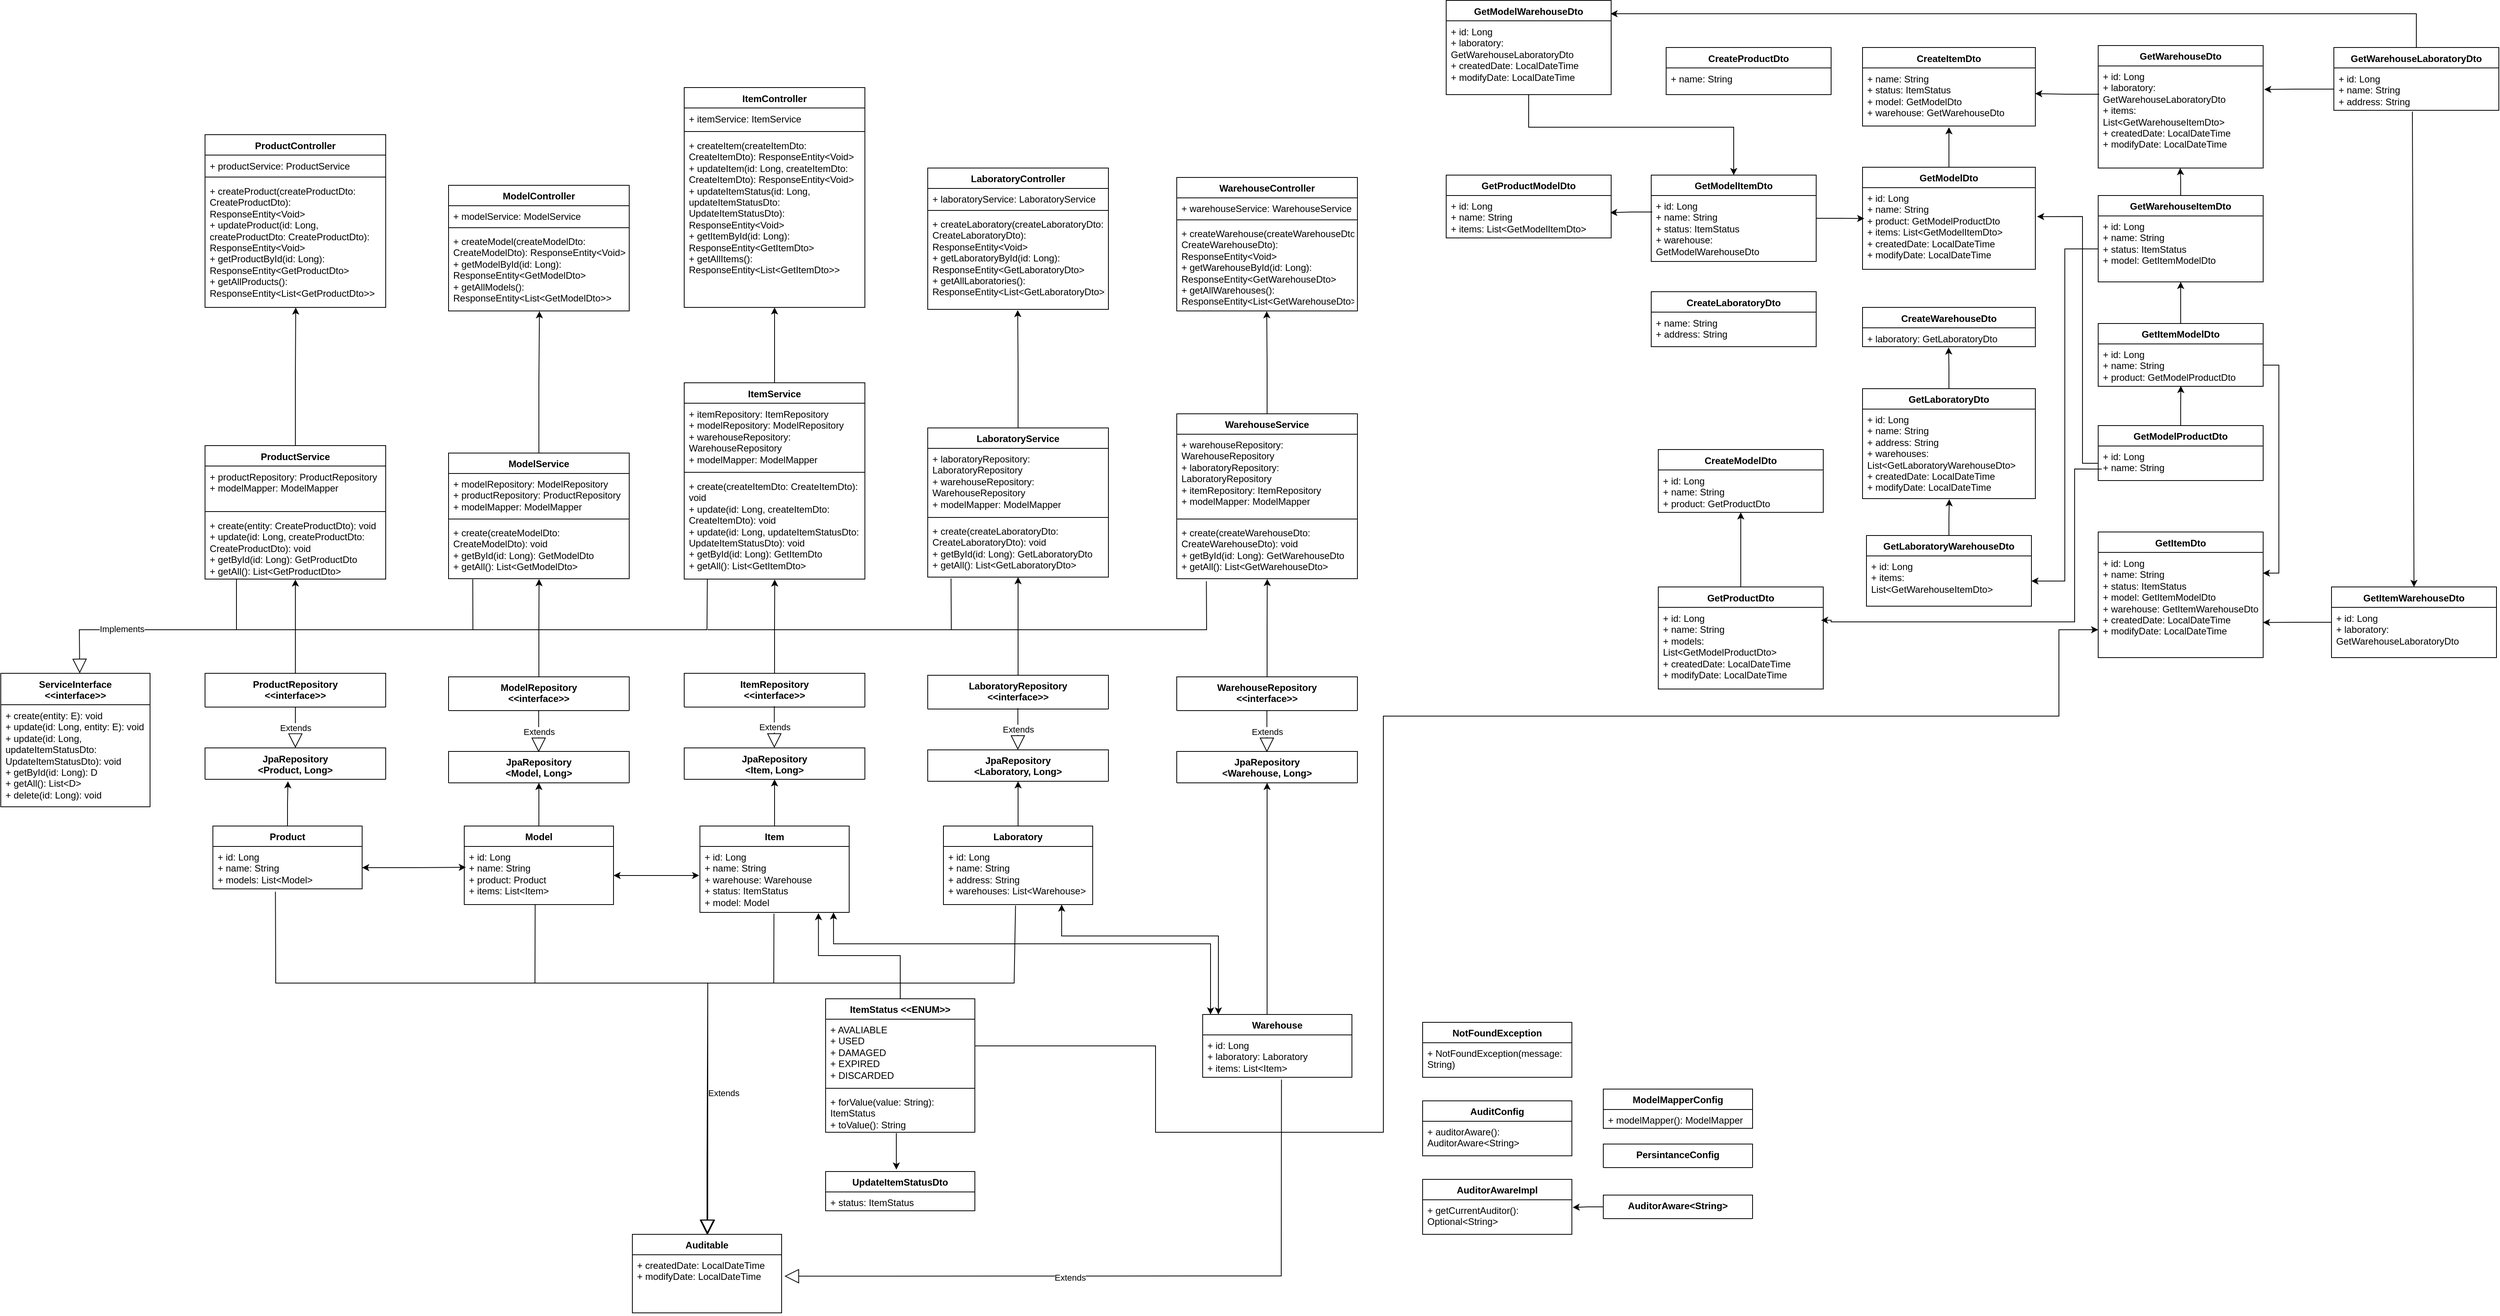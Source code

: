 <mxfile version="27.0.9">
  <diagram name="Página-1" id="wY2e4x9txewo00SoQ8N6">
    <mxGraphModel dx="3691" dy="2382" grid="1" gridSize="10" guides="1" tooltips="1" connect="1" arrows="1" fold="1" page="1" pageScale="1" pageWidth="827" pageHeight="1169" math="0" shadow="0">
      <root>
        <mxCell id="0" />
        <mxCell id="1" parent="0" />
        <mxCell id="KgfJy8Kd_aPh1HVGSbqD-1" value="Auditable" style="swimlane;fontStyle=1;align=center;verticalAlign=top;childLayout=stackLayout;horizontal=1;startSize=26;horizontalStack=0;resizeParent=1;resizeParentMax=0;resizeLast=0;collapsible=1;marginBottom=0;whiteSpace=wrap;html=1;" parent="1" vertex="1">
          <mxGeometry x="-56" y="730" width="190" height="100" as="geometry" />
        </mxCell>
        <mxCell id="KgfJy8Kd_aPh1HVGSbqD-2" value="&lt;div&gt;+ createdDate: LocalDateTime&lt;/div&gt;&lt;div&gt;+ modifyDate: LocalDateTime&lt;/div&gt;" style="text;strokeColor=none;fillColor=none;align=left;verticalAlign=top;spacingLeft=4;spacingRight=4;overflow=hidden;rotatable=0;points=[[0,0.5],[1,0.5]];portConstraint=eastwest;whiteSpace=wrap;html=1;" parent="KgfJy8Kd_aPh1HVGSbqD-1" vertex="1">
          <mxGeometry y="26" width="190" height="74" as="geometry" />
        </mxCell>
        <mxCell id="KgfJy8Kd_aPh1HVGSbqD-175" style="edgeStyle=orthogonalEdgeStyle;rounded=0;orthogonalLoop=1;jettySize=auto;html=1;entryX=0.5;entryY=1;entryDx=0;entryDy=0;" parent="1" source="KgfJy8Kd_aPh1HVGSbqD-9" target="KgfJy8Kd_aPh1HVGSbqD-142" edge="1">
          <mxGeometry relative="1" as="geometry" />
        </mxCell>
        <mxCell id="KgfJy8Kd_aPh1HVGSbqD-9" value="Laboratory" style="swimlane;fontStyle=1;align=center;verticalAlign=top;childLayout=stackLayout;horizontal=1;startSize=26;horizontalStack=0;resizeParent=1;resizeParentMax=0;resizeLast=0;collapsible=1;marginBottom=0;whiteSpace=wrap;html=1;" parent="1" vertex="1">
          <mxGeometry x="340" y="210" width="190" height="100" as="geometry" />
        </mxCell>
        <mxCell id="KgfJy8Kd_aPh1HVGSbqD-10" value="&lt;div&gt;+ id: Long&lt;/div&gt;&lt;div&gt;+ name: String&lt;/div&gt;&lt;div&gt;+ address: String&lt;/div&gt;&lt;div&gt;+ warehouses: List&amp;lt;Warehouse&amp;gt;&lt;/div&gt;&lt;div&gt;&lt;br&gt;&lt;/div&gt;" style="text;strokeColor=none;fillColor=none;align=left;verticalAlign=top;spacingLeft=4;spacingRight=4;overflow=hidden;rotatable=0;points=[[0,0.5],[1,0.5]];portConstraint=eastwest;whiteSpace=wrap;html=1;" parent="KgfJy8Kd_aPh1HVGSbqD-9" vertex="1">
          <mxGeometry y="26" width="190" height="74" as="geometry" />
        </mxCell>
        <mxCell id="KgfJy8Kd_aPh1HVGSbqD-150" style="edgeStyle=orthogonalEdgeStyle;rounded=0;orthogonalLoop=1;jettySize=auto;html=1;entryX=0.5;entryY=1;entryDx=0;entryDy=0;" parent="1" source="KgfJy8Kd_aPh1HVGSbqD-13" target="KgfJy8Kd_aPh1HVGSbqD-140" edge="1">
          <mxGeometry relative="1" as="geometry" />
        </mxCell>
        <mxCell id="KgfJy8Kd_aPh1HVGSbqD-13" value="Model" style="swimlane;fontStyle=1;align=center;verticalAlign=top;childLayout=stackLayout;horizontal=1;startSize=26;horizontalStack=0;resizeParent=1;resizeParentMax=0;resizeLast=0;collapsible=1;marginBottom=0;whiteSpace=wrap;html=1;" parent="1" vertex="1">
          <mxGeometry x="-270" y="210" width="190" height="100" as="geometry" />
        </mxCell>
        <mxCell id="KgfJy8Kd_aPh1HVGSbqD-14" value="&lt;div&gt;+ id: Long&lt;/div&gt;&lt;div&gt;+ name: String&lt;/div&gt;&lt;div&gt;+ product: Product&lt;/div&gt;&lt;div&gt;+ items: List&amp;lt;Item&amp;gt;&lt;/div&gt;&lt;div&gt;&lt;br&gt;&lt;/div&gt;" style="text;strokeColor=none;fillColor=none;align=left;verticalAlign=top;spacingLeft=4;spacingRight=4;overflow=hidden;rotatable=0;points=[[0,0.5],[1,0.5]];portConstraint=eastwest;whiteSpace=wrap;html=1;" parent="KgfJy8Kd_aPh1HVGSbqD-13" vertex="1">
          <mxGeometry y="26" width="190" height="74" as="geometry" />
        </mxCell>
        <mxCell id="KgfJy8Kd_aPh1HVGSbqD-174" style="edgeStyle=orthogonalEdgeStyle;rounded=0;orthogonalLoop=1;jettySize=auto;html=1;entryX=0.5;entryY=1;entryDx=0;entryDy=0;" parent="1" source="KgfJy8Kd_aPh1HVGSbqD-15" target="KgfJy8Kd_aPh1HVGSbqD-144" edge="1">
          <mxGeometry relative="1" as="geometry" />
        </mxCell>
        <mxCell id="KgfJy8Kd_aPh1HVGSbqD-15" value="Item" style="swimlane;fontStyle=1;align=center;verticalAlign=top;childLayout=stackLayout;horizontal=1;startSize=26;horizontalStack=0;resizeParent=1;resizeParentMax=0;resizeLast=0;collapsible=1;marginBottom=0;whiteSpace=wrap;html=1;" parent="1" vertex="1">
          <mxGeometry x="30" y="210" width="190" height="110" as="geometry" />
        </mxCell>
        <mxCell id="KgfJy8Kd_aPh1HVGSbqD-16" value="&lt;div&gt;&lt;div&gt;+ id: Long&lt;/div&gt;&lt;div&gt;+ name: String&lt;/div&gt;&lt;div&gt;+ warehouse: Warehouse&lt;/div&gt;&lt;div&gt;+ status: ItemStatus&lt;/div&gt;&lt;div&gt;+ model: Model&lt;/div&gt;&lt;/div&gt;&lt;div&gt;&lt;br&gt;&lt;/div&gt;" style="text;strokeColor=none;fillColor=none;align=left;verticalAlign=top;spacingLeft=4;spacingRight=4;overflow=hidden;rotatable=0;points=[[0,0.5],[1,0.5]];portConstraint=eastwest;whiteSpace=wrap;html=1;" parent="KgfJy8Kd_aPh1HVGSbqD-15" vertex="1">
          <mxGeometry y="26" width="190" height="84" as="geometry" />
        </mxCell>
        <mxCell id="KgfJy8Kd_aPh1HVGSbqD-17" value="Product" style="swimlane;fontStyle=1;align=center;verticalAlign=top;childLayout=stackLayout;horizontal=1;startSize=26;horizontalStack=0;resizeParent=1;resizeParentMax=0;resizeLast=0;collapsible=1;marginBottom=0;whiteSpace=wrap;html=1;" parent="1" vertex="1">
          <mxGeometry x="-590" y="210" width="190" height="80" as="geometry" />
        </mxCell>
        <mxCell id="KgfJy8Kd_aPh1HVGSbqD-18" value="&lt;div&gt;&lt;div&gt;&lt;div&gt;+ id: Long&lt;/div&gt;&lt;div&gt;+ name: String&lt;/div&gt;&lt;div&gt;+ models: List&amp;lt;Model&amp;gt;&lt;/div&gt;&lt;/div&gt;&lt;/div&gt;" style="text;strokeColor=none;fillColor=none;align=left;verticalAlign=top;spacingLeft=4;spacingRight=4;overflow=hidden;rotatable=0;points=[[0,0.5],[1,0.5]];portConstraint=eastwest;whiteSpace=wrap;html=1;" parent="KgfJy8Kd_aPh1HVGSbqD-17" vertex="1">
          <mxGeometry y="26" width="190" height="54" as="geometry" />
        </mxCell>
        <mxCell id="KgfJy8Kd_aPh1HVGSbqD-177" style="edgeStyle=orthogonalEdgeStyle;rounded=0;orthogonalLoop=1;jettySize=auto;html=1;entryX=0.5;entryY=1;entryDx=0;entryDy=0;" parent="1" source="KgfJy8Kd_aPh1HVGSbqD-20" target="KgfJy8Kd_aPh1HVGSbqD-130" edge="1">
          <mxGeometry relative="1" as="geometry">
            <Array as="points">
              <mxPoint x="752" y="370" />
              <mxPoint x="752" y="370" />
            </Array>
          </mxGeometry>
        </mxCell>
        <mxCell id="KgfJy8Kd_aPh1HVGSbqD-20" value="Warehouse" style="swimlane;fontStyle=1;align=center;verticalAlign=top;childLayout=stackLayout;horizontal=1;startSize=26;horizontalStack=0;resizeParent=1;resizeParentMax=0;resizeLast=0;collapsible=1;marginBottom=0;whiteSpace=wrap;html=1;" parent="1" vertex="1">
          <mxGeometry x="670" y="450" width="190" height="80" as="geometry" />
        </mxCell>
        <mxCell id="KgfJy8Kd_aPh1HVGSbqD-21" value="&lt;div&gt;+ id: Long&lt;/div&gt;&lt;div&gt;+ laboratory: Laboratory&lt;/div&gt;&lt;div&gt;+ items: List&amp;lt;Item&amp;gt;&lt;/div&gt;&lt;div&gt;&lt;br&gt;&lt;/div&gt;" style="text;strokeColor=none;fillColor=none;align=left;verticalAlign=top;spacingLeft=4;spacingRight=4;overflow=hidden;rotatable=0;points=[[0,0.5],[1,0.5]];portConstraint=eastwest;whiteSpace=wrap;html=1;" parent="KgfJy8Kd_aPh1HVGSbqD-20" vertex="1">
          <mxGeometry y="26" width="190" height="54" as="geometry" />
        </mxCell>
        <mxCell id="KgfJy8Kd_aPh1HVGSbqD-22" value="ServiceInterface&lt;div&gt;&amp;lt;&amp;lt;interface&amp;gt;&amp;gt;&lt;/div&gt;" style="swimlane;fontStyle=1;align=center;verticalAlign=top;childLayout=stackLayout;horizontal=1;startSize=40;horizontalStack=0;resizeParent=1;resizeParentMax=0;resizeLast=0;collapsible=1;marginBottom=0;whiteSpace=wrap;html=1;" parent="1" vertex="1">
          <mxGeometry x="-860" y="15.5" width="190" height="170" as="geometry" />
        </mxCell>
        <mxCell id="KgfJy8Kd_aPh1HVGSbqD-23" value="&lt;div&gt;+ create(entity: E): void&lt;/div&gt;&lt;div&gt;+ update(id: Long, entity: E): void&lt;/div&gt;&lt;div&gt;+ update(id: Long, updateItemStatusDto: UpdateItemStatusDto): void&lt;/div&gt;&lt;div&gt;+ getById(id: Long): D&lt;/div&gt;&lt;div&gt;+ getAll(): List&amp;lt;D&amp;gt;&lt;/div&gt;&lt;div&gt;+ delete(id: Long): void&lt;/div&gt;" style="text;strokeColor=none;fillColor=none;align=left;verticalAlign=top;spacingLeft=4;spacingRight=4;overflow=hidden;rotatable=0;points=[[0,0.5],[1,0.5]];portConstraint=eastwest;whiteSpace=wrap;html=1;" parent="KgfJy8Kd_aPh1HVGSbqD-22" vertex="1">
          <mxGeometry y="40" width="190" height="130" as="geometry" />
        </mxCell>
        <mxCell id="KgfJy8Kd_aPh1HVGSbqD-24" value="ItemStatus &amp;lt;&amp;lt;ENUM&amp;gt;&amp;gt;" style="swimlane;fontStyle=1;align=center;verticalAlign=top;childLayout=stackLayout;horizontal=1;startSize=26;horizontalStack=0;resizeParent=1;resizeParentMax=0;resizeLast=0;collapsible=1;marginBottom=0;whiteSpace=wrap;html=1;" parent="1" vertex="1">
          <mxGeometry x="190" y="430" width="190" height="170" as="geometry" />
        </mxCell>
        <mxCell id="KgfJy8Kd_aPh1HVGSbqD-25" value="&lt;div&gt;+ AVALIABLE&lt;/div&gt;&lt;div&gt;+ USED&lt;/div&gt;&lt;div&gt;+ DAMAGED&lt;/div&gt;&lt;div&gt;+ EXPIRED&lt;/div&gt;&lt;div&gt;+ DISCARDED&lt;/div&gt;" style="text;strokeColor=none;fillColor=none;align=left;verticalAlign=top;spacingLeft=4;spacingRight=4;overflow=hidden;rotatable=0;points=[[0,0.5],[1,0.5]];portConstraint=eastwest;whiteSpace=wrap;html=1;" parent="KgfJy8Kd_aPh1HVGSbqD-24" vertex="1">
          <mxGeometry y="26" width="190" height="84" as="geometry" />
        </mxCell>
        <mxCell id="KgfJy8Kd_aPh1HVGSbqD-26" value="" style="line;strokeWidth=1;fillColor=none;align=left;verticalAlign=middle;spacingTop=-1;spacingLeft=3;spacingRight=3;rotatable=0;labelPosition=right;points=[];portConstraint=eastwest;strokeColor=inherit;" parent="KgfJy8Kd_aPh1HVGSbqD-24" vertex="1">
          <mxGeometry y="110" width="190" height="8" as="geometry" />
        </mxCell>
        <mxCell id="KgfJy8Kd_aPh1HVGSbqD-27" value="&lt;div&gt;+ forValue(value: String): ItemStatus&lt;/div&gt;&lt;div&gt;+ toValue(): String&lt;/div&gt;" style="text;strokeColor=none;fillColor=none;align=left;verticalAlign=top;spacingLeft=4;spacingRight=4;overflow=hidden;rotatable=0;points=[[0,0.5],[1,0.5]];portConstraint=eastwest;whiteSpace=wrap;html=1;" parent="KgfJy8Kd_aPh1HVGSbqD-24" vertex="1">
          <mxGeometry y="118" width="190" height="52" as="geometry" />
        </mxCell>
        <mxCell id="KgfJy8Kd_aPh1HVGSbqD-28" value="AuditConfig" style="swimlane;fontStyle=1;align=center;verticalAlign=top;childLayout=stackLayout;horizontal=1;startSize=26;horizontalStack=0;resizeParent=1;resizeParentMax=0;resizeLast=0;collapsible=1;marginBottom=0;whiteSpace=wrap;html=1;" parent="1" vertex="1">
          <mxGeometry x="950" y="560" width="190" height="70" as="geometry" />
        </mxCell>
        <mxCell id="KgfJy8Kd_aPh1HVGSbqD-29" value="+ auditorAware(): AuditorAware&amp;lt;String&amp;gt;" style="text;strokeColor=none;fillColor=none;align=left;verticalAlign=top;spacingLeft=4;spacingRight=4;overflow=hidden;rotatable=0;points=[[0,0.5],[1,0.5]];portConstraint=eastwest;whiteSpace=wrap;html=1;" parent="KgfJy8Kd_aPh1HVGSbqD-28" vertex="1">
          <mxGeometry y="26" width="190" height="44" as="geometry" />
        </mxCell>
        <mxCell id="KgfJy8Kd_aPh1HVGSbqD-30" value="AuditorAwareImpl" style="swimlane;fontStyle=1;align=center;verticalAlign=top;childLayout=stackLayout;horizontal=1;startSize=26;horizontalStack=0;resizeParent=1;resizeParentMax=0;resizeLast=0;collapsible=1;marginBottom=0;whiteSpace=wrap;html=1;" parent="1" vertex="1">
          <mxGeometry x="950" y="660" width="190" height="70" as="geometry" />
        </mxCell>
        <mxCell id="KgfJy8Kd_aPh1HVGSbqD-31" value="&lt;div&gt;+ getCurrentAuditor(): Optional&amp;lt;String&amp;gt;&lt;/div&gt;&lt;div&gt;&lt;br&gt;&lt;/div&gt;" style="text;strokeColor=none;fillColor=none;align=left;verticalAlign=top;spacingLeft=4;spacingRight=4;overflow=hidden;rotatable=0;points=[[0,0.5],[1,0.5]];portConstraint=eastwest;whiteSpace=wrap;html=1;" parent="KgfJy8Kd_aPh1HVGSbqD-30" vertex="1">
          <mxGeometry y="26" width="190" height="44" as="geometry" />
        </mxCell>
        <mxCell id="KgfJy8Kd_aPh1HVGSbqD-32" value="AuditorAware&amp;lt;String&amp;gt;" style="swimlane;fontStyle=1;align=center;verticalAlign=top;childLayout=stackLayout;horizontal=1;startSize=30;horizontalStack=0;resizeParent=1;resizeParentMax=0;resizeLast=0;collapsible=1;marginBottom=0;whiteSpace=wrap;html=1;" parent="1" vertex="1">
          <mxGeometry x="1180" y="680" width="190" height="30" as="geometry" />
        </mxCell>
        <mxCell id="KgfJy8Kd_aPh1HVGSbqD-34" value="ModelMapperConfig" style="swimlane;fontStyle=1;align=center;verticalAlign=top;childLayout=stackLayout;horizontal=1;startSize=26;horizontalStack=0;resizeParent=1;resizeParentMax=0;resizeLast=0;collapsible=1;marginBottom=0;whiteSpace=wrap;html=1;" parent="1" vertex="1">
          <mxGeometry x="1180" y="545" width="190" height="50" as="geometry" />
        </mxCell>
        <mxCell id="KgfJy8Kd_aPh1HVGSbqD-35" value="&lt;div&gt;&lt;div&gt;+ modelMapper(): ModelMapper&lt;/div&gt;&lt;/div&gt;&lt;div&gt;&lt;br&gt;&lt;/div&gt;" style="text;strokeColor=none;fillColor=none;align=left;verticalAlign=top;spacingLeft=4;spacingRight=4;overflow=hidden;rotatable=0;points=[[0,0.5],[1,0.5]];portConstraint=eastwest;whiteSpace=wrap;html=1;" parent="KgfJy8Kd_aPh1HVGSbqD-34" vertex="1">
          <mxGeometry y="26" width="190" height="24" as="geometry" />
        </mxCell>
        <mxCell id="KgfJy8Kd_aPh1HVGSbqD-36" value="PersintanceConfig" style="swimlane;fontStyle=1;align=center;verticalAlign=top;childLayout=stackLayout;horizontal=1;startSize=30;horizontalStack=0;resizeParent=1;resizeParentMax=0;resizeLast=0;collapsible=1;marginBottom=0;whiteSpace=wrap;html=1;" parent="1" vertex="1">
          <mxGeometry x="1180" y="615" width="190" height="30" as="geometry" />
        </mxCell>
        <mxCell id="KgfJy8Kd_aPh1HVGSbqD-38" value="NotFoundException" style="swimlane;fontStyle=1;align=center;verticalAlign=top;childLayout=stackLayout;horizontal=1;startSize=26;horizontalStack=0;resizeParent=1;resizeParentMax=0;resizeLast=0;collapsible=1;marginBottom=0;whiteSpace=wrap;html=1;" parent="1" vertex="1">
          <mxGeometry x="950" y="460" width="190" height="70" as="geometry" />
        </mxCell>
        <mxCell id="KgfJy8Kd_aPh1HVGSbqD-39" value="&lt;div&gt;+ NotFoundException(message: String)&lt;/div&gt;&lt;div&gt;&lt;br&gt;&lt;/div&gt;" style="text;strokeColor=none;fillColor=none;align=left;verticalAlign=top;spacingLeft=4;spacingRight=4;overflow=hidden;rotatable=0;points=[[0,0.5],[1,0.5]];portConstraint=eastwest;whiteSpace=wrap;html=1;" parent="KgfJy8Kd_aPh1HVGSbqD-38" vertex="1">
          <mxGeometry y="26" width="190" height="44" as="geometry" />
        </mxCell>
        <mxCell id="KgfJy8Kd_aPh1HVGSbqD-40" value="ItemController" style="swimlane;fontStyle=1;align=center;verticalAlign=top;childLayout=stackLayout;horizontal=1;startSize=26;horizontalStack=0;resizeParent=1;resizeParentMax=0;resizeLast=0;collapsible=1;marginBottom=0;whiteSpace=wrap;html=1;" parent="1" vertex="1">
          <mxGeometry x="10" y="-730.5" width="230" height="280" as="geometry" />
        </mxCell>
        <mxCell id="KgfJy8Kd_aPh1HVGSbqD-41" value="&lt;div&gt;+ itemService: ItemService&lt;/div&gt;&lt;div&gt;&lt;br&gt;&lt;/div&gt;" style="text;strokeColor=none;fillColor=none;align=left;verticalAlign=top;spacingLeft=4;spacingRight=4;overflow=hidden;rotatable=0;points=[[0,0.5],[1,0.5]];portConstraint=eastwest;whiteSpace=wrap;html=1;" parent="KgfJy8Kd_aPh1HVGSbqD-40" vertex="1">
          <mxGeometry y="26" width="230" height="26" as="geometry" />
        </mxCell>
        <mxCell id="KgfJy8Kd_aPh1HVGSbqD-42" value="" style="line;strokeWidth=1;fillColor=none;align=left;verticalAlign=middle;spacingTop=-1;spacingLeft=3;spacingRight=3;rotatable=0;labelPosition=right;points=[];portConstraint=eastwest;strokeColor=inherit;" parent="KgfJy8Kd_aPh1HVGSbqD-40" vertex="1">
          <mxGeometry y="52" width="230" height="8" as="geometry" />
        </mxCell>
        <mxCell id="KgfJy8Kd_aPh1HVGSbqD-43" value="&lt;div&gt;+ createItem(createItemDto: CreateItemDto): ResponseEntity&amp;lt;Void&amp;gt;&lt;/div&gt;&lt;div&gt;+ updateItem(id: Long, createItemDto: CreateItemDto): ResponseEntity&amp;lt;Void&amp;gt;&lt;/div&gt;&lt;div&gt;+ updateItemStatus(id: Long, updateItemStatusDto: UpdateItemStatusDto): ResponseEntity&amp;lt;Void&amp;gt;&lt;/div&gt;&lt;div&gt;+ getItemById(id: Long): ResponseEntity&amp;lt;GetItemDto&amp;gt;&lt;/div&gt;&lt;div&gt;+ getAllItems(): ResponseEntity&amp;lt;List&amp;lt;GetItemDto&amp;gt;&amp;gt;&lt;/div&gt;&lt;div&gt;&lt;br&gt;&lt;/div&gt;" style="text;strokeColor=none;fillColor=none;align=left;verticalAlign=top;spacingLeft=4;spacingRight=4;overflow=hidden;rotatable=0;points=[[0,0.5],[1,0.5]];portConstraint=eastwest;whiteSpace=wrap;html=1;" parent="KgfJy8Kd_aPh1HVGSbqD-40" vertex="1">
          <mxGeometry y="60" width="230" height="220" as="geometry" />
        </mxCell>
        <mxCell id="KgfJy8Kd_aPh1HVGSbqD-44" value="LaboratoryController" style="swimlane;fontStyle=1;align=center;verticalAlign=top;childLayout=stackLayout;horizontal=1;startSize=26;horizontalStack=0;resizeParent=1;resizeParentMax=0;resizeLast=0;collapsible=1;marginBottom=0;whiteSpace=wrap;html=1;" parent="1" vertex="1">
          <mxGeometry x="320" y="-628" width="230" height="180" as="geometry" />
        </mxCell>
        <mxCell id="KgfJy8Kd_aPh1HVGSbqD-45" value="&lt;div&gt;&lt;div&gt;+ laboratoryService: LaboratoryService&lt;/div&gt;&lt;/div&gt;&lt;div&gt;&lt;br&gt;&lt;/div&gt;" style="text;strokeColor=none;fillColor=none;align=left;verticalAlign=top;spacingLeft=4;spacingRight=4;overflow=hidden;rotatable=0;points=[[0,0.5],[1,0.5]];portConstraint=eastwest;whiteSpace=wrap;html=1;" parent="KgfJy8Kd_aPh1HVGSbqD-44" vertex="1">
          <mxGeometry y="26" width="230" height="24" as="geometry" />
        </mxCell>
        <mxCell id="KgfJy8Kd_aPh1HVGSbqD-46" value="" style="line;strokeWidth=1;fillColor=none;align=left;verticalAlign=middle;spacingTop=-1;spacingLeft=3;spacingRight=3;rotatable=0;labelPosition=right;points=[];portConstraint=eastwest;strokeColor=inherit;" parent="KgfJy8Kd_aPh1HVGSbqD-44" vertex="1">
          <mxGeometry y="50" width="230" height="8" as="geometry" />
        </mxCell>
        <mxCell id="KgfJy8Kd_aPh1HVGSbqD-47" value="&lt;div&gt;&lt;div&gt;+ createLaboratory(createLaboratoryDto: CreateLaboratoryDto): ResponseEntity&amp;lt;Void&amp;gt;&lt;/div&gt;&lt;div&gt;+ getLaboratoryById(id: Long): ResponseEntity&amp;lt;GetLaboratoryDto&amp;gt;&lt;/div&gt;&lt;div&gt;+ getAllLaboratories(): ResponseEntity&amp;lt;List&amp;lt;GetLaboratoryDto&amp;gt;&amp;gt;&lt;/div&gt;&lt;/div&gt;&lt;div&gt;&lt;br&gt;&lt;/div&gt;" style="text;strokeColor=none;fillColor=none;align=left;verticalAlign=top;spacingLeft=4;spacingRight=4;overflow=hidden;rotatable=0;points=[[0,0.5],[1,0.5]];portConstraint=eastwest;whiteSpace=wrap;html=1;" parent="KgfJy8Kd_aPh1HVGSbqD-44" vertex="1">
          <mxGeometry y="58" width="230" height="122" as="geometry" />
        </mxCell>
        <mxCell id="KgfJy8Kd_aPh1HVGSbqD-48" value="ModelController" style="swimlane;fontStyle=1;align=center;verticalAlign=top;childLayout=stackLayout;horizontal=1;startSize=26;horizontalStack=0;resizeParent=1;resizeParentMax=0;resizeLast=0;collapsible=1;marginBottom=0;whiteSpace=wrap;html=1;" parent="1" vertex="1">
          <mxGeometry x="-290" y="-606" width="230" height="160" as="geometry" />
        </mxCell>
        <mxCell id="KgfJy8Kd_aPh1HVGSbqD-49" value="&lt;div&gt;&lt;div&gt;&lt;div&gt;+ modelService: ModelService&lt;/div&gt;&lt;/div&gt;&lt;/div&gt;&lt;div&gt;&lt;br&gt;&lt;/div&gt;" style="text;strokeColor=none;fillColor=none;align=left;verticalAlign=top;spacingLeft=4;spacingRight=4;overflow=hidden;rotatable=0;points=[[0,0.5],[1,0.5]];portConstraint=eastwest;whiteSpace=wrap;html=1;" parent="KgfJy8Kd_aPh1HVGSbqD-48" vertex="1">
          <mxGeometry y="26" width="230" height="24" as="geometry" />
        </mxCell>
        <mxCell id="KgfJy8Kd_aPh1HVGSbqD-50" value="" style="line;strokeWidth=1;fillColor=none;align=left;verticalAlign=middle;spacingTop=-1;spacingLeft=3;spacingRight=3;rotatable=0;labelPosition=right;points=[];portConstraint=eastwest;strokeColor=inherit;" parent="KgfJy8Kd_aPh1HVGSbqD-48" vertex="1">
          <mxGeometry y="50" width="230" height="8" as="geometry" />
        </mxCell>
        <mxCell id="KgfJy8Kd_aPh1HVGSbqD-51" value="&lt;div&gt;&lt;div&gt;&lt;div&gt;+ createModel(createModelDto: CreateModelDto): ResponseEntity&amp;lt;Void&amp;gt;&lt;/div&gt;&lt;div&gt;+ getModelById(id: Long): ResponseEntity&amp;lt;GetModelDto&amp;gt;&lt;/div&gt;&lt;div&gt;+ getAllModels(): ResponseEntity&amp;lt;List&amp;lt;GetModelDto&amp;gt;&amp;gt;&lt;/div&gt;&lt;/div&gt;&lt;/div&gt;&lt;div&gt;&lt;br&gt;&lt;/div&gt;" style="text;strokeColor=none;fillColor=none;align=left;verticalAlign=top;spacingLeft=4;spacingRight=4;overflow=hidden;rotatable=0;points=[[0,0.5],[1,0.5]];portConstraint=eastwest;whiteSpace=wrap;html=1;" parent="KgfJy8Kd_aPh1HVGSbqD-48" vertex="1">
          <mxGeometry y="58" width="230" height="102" as="geometry" />
        </mxCell>
        <mxCell id="KgfJy8Kd_aPh1HVGSbqD-52" value="ProductController" style="swimlane;fontStyle=1;align=center;verticalAlign=top;childLayout=stackLayout;horizontal=1;startSize=26;horizontalStack=0;resizeParent=1;resizeParentMax=0;resizeLast=0;collapsible=1;marginBottom=0;whiteSpace=wrap;html=1;" parent="1" vertex="1">
          <mxGeometry x="-600" y="-670.5" width="230" height="220" as="geometry" />
        </mxCell>
        <mxCell id="KgfJy8Kd_aPh1HVGSbqD-53" value="&lt;div&gt;&lt;div&gt;&lt;div&gt;&lt;div&gt;+ productService: ProductService&lt;/div&gt;&lt;/div&gt;&lt;/div&gt;&lt;/div&gt;&lt;div&gt;&lt;br&gt;&lt;/div&gt;" style="text;strokeColor=none;fillColor=none;align=left;verticalAlign=top;spacingLeft=4;spacingRight=4;overflow=hidden;rotatable=0;points=[[0,0.5],[1,0.5]];portConstraint=eastwest;whiteSpace=wrap;html=1;" parent="KgfJy8Kd_aPh1HVGSbqD-52" vertex="1">
          <mxGeometry y="26" width="230" height="24" as="geometry" />
        </mxCell>
        <mxCell id="KgfJy8Kd_aPh1HVGSbqD-54" value="" style="line;strokeWidth=1;fillColor=none;align=left;verticalAlign=middle;spacingTop=-1;spacingLeft=3;spacingRight=3;rotatable=0;labelPosition=right;points=[];portConstraint=eastwest;strokeColor=inherit;" parent="KgfJy8Kd_aPh1HVGSbqD-52" vertex="1">
          <mxGeometry y="50" width="230" height="8" as="geometry" />
        </mxCell>
        <mxCell id="KgfJy8Kd_aPh1HVGSbqD-55" value="&lt;div&gt;&lt;div&gt;&lt;div&gt;&lt;div&gt;+ createProduct(createProductDto: CreateProductDto): ResponseEntity&amp;lt;Void&amp;gt;&lt;/div&gt;&lt;div&gt;+ updateProduct(id: Long, createProductDto: CreateProductDto): ResponseEntity&amp;lt;Void&amp;gt;&lt;/div&gt;&lt;div&gt;+ getProductById(id: Long): ResponseEntity&amp;lt;GetProductDto&amp;gt;&lt;/div&gt;&lt;div&gt;+ getAllProducts(): ResponseEntity&amp;lt;List&amp;lt;GetProductDto&amp;gt;&amp;gt;&lt;/div&gt;&lt;/div&gt;&lt;/div&gt;&lt;/div&gt;&lt;div&gt;&lt;br&gt;&lt;/div&gt;" style="text;strokeColor=none;fillColor=none;align=left;verticalAlign=top;spacingLeft=4;spacingRight=4;overflow=hidden;rotatable=0;points=[[0,0.5],[1,0.5]];portConstraint=eastwest;whiteSpace=wrap;html=1;" parent="KgfJy8Kd_aPh1HVGSbqD-52" vertex="1">
          <mxGeometry y="58" width="230" height="162" as="geometry" />
        </mxCell>
        <mxCell id="KgfJy8Kd_aPh1HVGSbqD-56" value="WarehouseController" style="swimlane;fontStyle=1;align=center;verticalAlign=top;childLayout=stackLayout;horizontal=1;startSize=26;horizontalStack=0;resizeParent=1;resizeParentMax=0;resizeLast=0;collapsible=1;marginBottom=0;whiteSpace=wrap;html=1;" parent="1" vertex="1">
          <mxGeometry x="637" y="-616" width="230" height="170" as="geometry" />
        </mxCell>
        <mxCell id="KgfJy8Kd_aPh1HVGSbqD-57" value="&lt;div&gt;&lt;div&gt;&lt;div&gt;&lt;div&gt;&lt;div&gt;+ warehouseService: WarehouseService&lt;/div&gt;&lt;/div&gt;&lt;/div&gt;&lt;/div&gt;&lt;/div&gt;&lt;div&gt;&lt;br&gt;&lt;/div&gt;" style="text;strokeColor=none;fillColor=none;align=left;verticalAlign=top;spacingLeft=4;spacingRight=4;overflow=hidden;rotatable=0;points=[[0,0.5],[1,0.5]];portConstraint=eastwest;whiteSpace=wrap;html=1;" parent="KgfJy8Kd_aPh1HVGSbqD-56" vertex="1">
          <mxGeometry y="26" width="230" height="24" as="geometry" />
        </mxCell>
        <mxCell id="KgfJy8Kd_aPh1HVGSbqD-58" value="" style="line;strokeWidth=1;fillColor=none;align=left;verticalAlign=middle;spacingTop=-1;spacingLeft=3;spacingRight=3;rotatable=0;labelPosition=right;points=[];portConstraint=eastwest;strokeColor=inherit;" parent="KgfJy8Kd_aPh1HVGSbqD-56" vertex="1">
          <mxGeometry y="50" width="230" height="8" as="geometry" />
        </mxCell>
        <mxCell id="KgfJy8Kd_aPh1HVGSbqD-59" value="&lt;div&gt;&lt;div&gt;&lt;div&gt;&lt;div&gt;&lt;div&gt;+ createWarehouse(createWarehouseDto: CreateWarehouseDto): ResponseEntity&amp;lt;Void&amp;gt;&lt;/div&gt;&lt;div&gt;+ getWarehouseById(id: Long): ResponseEntity&amp;lt;GetWarehouseDto&amp;gt;&lt;/div&gt;&lt;div&gt;+ getAllWarehouses(): ResponseEntity&amp;lt;List&amp;lt;GetWarehouseDto&amp;gt;&amp;gt;&lt;/div&gt;&lt;/div&gt;&lt;/div&gt;&lt;/div&gt;&lt;/div&gt;&lt;div&gt;&lt;br&gt;&lt;/div&gt;" style="text;strokeColor=none;fillColor=none;align=left;verticalAlign=top;spacingLeft=4;spacingRight=4;overflow=hidden;rotatable=0;points=[[0,0.5],[1,0.5]];portConstraint=eastwest;whiteSpace=wrap;html=1;" parent="KgfJy8Kd_aPh1HVGSbqD-56" vertex="1">
          <mxGeometry y="58" width="230" height="112" as="geometry" />
        </mxCell>
        <mxCell id="KgfJy8Kd_aPh1HVGSbqD-61" value="CreateItemDto" style="swimlane;fontStyle=1;align=center;verticalAlign=top;childLayout=stackLayout;horizontal=1;startSize=26;horizontalStack=0;resizeParent=1;resizeParentMax=0;resizeLast=0;collapsible=1;marginBottom=0;whiteSpace=wrap;html=1;" parent="1" vertex="1">
          <mxGeometry x="1510" y="-781.5" width="220" height="100" as="geometry" />
        </mxCell>
        <mxCell id="KgfJy8Kd_aPh1HVGSbqD-62" value="&lt;div&gt;+ name: String&lt;/div&gt;&lt;div&gt;+ status: ItemStatus&lt;/div&gt;&lt;div&gt;+ model: GetModelDto&lt;/div&gt;&lt;div&gt;+ warehouse: GetWarehouseDto&lt;/div&gt;&lt;div&gt;&lt;br&gt;&lt;/div&gt;" style="text;strokeColor=none;fillColor=none;align=left;verticalAlign=top;spacingLeft=4;spacingRight=4;overflow=hidden;rotatable=0;points=[[0,0.5],[1,0.5]];portConstraint=eastwest;whiteSpace=wrap;html=1;" parent="KgfJy8Kd_aPh1HVGSbqD-61" vertex="1">
          <mxGeometry y="26" width="220" height="74" as="geometry" />
        </mxCell>
        <mxCell id="KgfJy8Kd_aPh1HVGSbqD-63" value="GetItemDto" style="swimlane;fontStyle=1;align=center;verticalAlign=top;childLayout=stackLayout;horizontal=1;startSize=26;horizontalStack=0;resizeParent=1;resizeParentMax=0;resizeLast=0;collapsible=1;marginBottom=0;whiteSpace=wrap;html=1;" parent="1" vertex="1">
          <mxGeometry x="1810" y="-164.5" width="210" height="160" as="geometry" />
        </mxCell>
        <mxCell id="KgfJy8Kd_aPh1HVGSbqD-64" value="&lt;div&gt;&lt;div&gt;+ id: Long&lt;/div&gt;&lt;div&gt;+ name: String&lt;/div&gt;&lt;div&gt;+ status: ItemStatus&lt;/div&gt;&lt;div&gt;+ model: GetItemModelDto&lt;/div&gt;&lt;div&gt;+ warehouse: GetItemWarehouseDto&lt;/div&gt;&lt;div&gt;+ createdDate: LocalDateTime&lt;/div&gt;&lt;div&gt;+ modifyDate: LocalDateTime&lt;/div&gt;&lt;/div&gt;&lt;div&gt;&lt;br&gt;&lt;/div&gt;" style="text;strokeColor=none;fillColor=none;align=left;verticalAlign=top;spacingLeft=4;spacingRight=4;overflow=hidden;rotatable=0;points=[[0,0.5],[1,0.5]];portConstraint=eastwest;whiteSpace=wrap;html=1;" parent="KgfJy8Kd_aPh1HVGSbqD-63" vertex="1">
          <mxGeometry y="26" width="210" height="134" as="geometry" />
        </mxCell>
        <mxCell id="KgfJy8Kd_aPh1HVGSbqD-65" value="GetModelItemDto" style="swimlane;fontStyle=1;align=center;verticalAlign=top;childLayout=stackLayout;horizontal=1;startSize=26;horizontalStack=0;resizeParent=1;resizeParentMax=0;resizeLast=0;collapsible=1;marginBottom=0;whiteSpace=wrap;html=1;" parent="1" vertex="1">
          <mxGeometry x="1241" y="-619" width="210" height="110" as="geometry" />
        </mxCell>
        <mxCell id="KgfJy8Kd_aPh1HVGSbqD-66" value="&lt;div&gt;&lt;div&gt;&lt;div&gt;+ id: Long&lt;/div&gt;&lt;div&gt;+ name: String&lt;/div&gt;&lt;div&gt;+ status: ItemStatus&lt;/div&gt;&lt;div&gt;+ warehouse: GetModelWarehouseDto&lt;/div&gt;&lt;/div&gt;&lt;/div&gt;&lt;div&gt;&lt;br&gt;&lt;/div&gt;" style="text;strokeColor=none;fillColor=none;align=left;verticalAlign=top;spacingLeft=4;spacingRight=4;overflow=hidden;rotatable=0;points=[[0,0.5],[1,0.5]];portConstraint=eastwest;whiteSpace=wrap;html=1;" parent="KgfJy8Kd_aPh1HVGSbqD-65" vertex="1">
          <mxGeometry y="26" width="210" height="84" as="geometry" />
        </mxCell>
        <mxCell id="KgfJy8Kd_aPh1HVGSbqD-67" value="GetWarehouseItemDto" style="swimlane;fontStyle=1;align=center;verticalAlign=top;childLayout=stackLayout;horizontal=1;startSize=26;horizontalStack=0;resizeParent=1;resizeParentMax=0;resizeLast=0;collapsible=1;marginBottom=0;whiteSpace=wrap;html=1;" parent="1" vertex="1">
          <mxGeometry x="1810" y="-593" width="210" height="110" as="geometry" />
        </mxCell>
        <mxCell id="KgfJy8Kd_aPh1HVGSbqD-68" value="&lt;div&gt;&lt;div&gt;&lt;div&gt;&lt;div&gt;+ id: Long&lt;/div&gt;&lt;div&gt;+ name: String&lt;/div&gt;&lt;div&gt;+ status: ItemStatus&lt;/div&gt;&lt;div&gt;+ model: GetItemModelDto&lt;/div&gt;&lt;/div&gt;&lt;/div&gt;&lt;/div&gt;" style="text;strokeColor=none;fillColor=none;align=left;verticalAlign=top;spacingLeft=4;spacingRight=4;overflow=hidden;rotatable=0;points=[[0,0.5],[1,0.5]];portConstraint=eastwest;whiteSpace=wrap;html=1;" parent="KgfJy8Kd_aPh1HVGSbqD-67" vertex="1">
          <mxGeometry y="26" width="210" height="84" as="geometry" />
        </mxCell>
        <mxCell id="KgfJy8Kd_aPh1HVGSbqD-69" value="UpdateItemStatusDto" style="swimlane;fontStyle=1;align=center;verticalAlign=top;childLayout=stackLayout;horizontal=1;startSize=26;horizontalStack=0;resizeParent=1;resizeParentMax=0;resizeLast=0;collapsible=1;marginBottom=0;whiteSpace=wrap;html=1;" parent="1" vertex="1">
          <mxGeometry x="190" y="650" width="190" height="50" as="geometry" />
        </mxCell>
        <mxCell id="KgfJy8Kd_aPh1HVGSbqD-70" value="&lt;div&gt;+ status: ItemStatus&lt;/div&gt;&lt;div&gt;&lt;br&gt;&lt;/div&gt;" style="text;strokeColor=none;fillColor=none;align=left;verticalAlign=top;spacingLeft=4;spacingRight=4;overflow=hidden;rotatable=0;points=[[0,0.5],[1,0.5]];portConstraint=eastwest;whiteSpace=wrap;html=1;" parent="KgfJy8Kd_aPh1HVGSbqD-69" vertex="1">
          <mxGeometry y="26" width="190" height="24" as="geometry" />
        </mxCell>
        <mxCell id="KgfJy8Kd_aPh1HVGSbqD-72" value="CreateLaboratoryDto" style="swimlane;fontStyle=1;align=center;verticalAlign=top;childLayout=stackLayout;horizontal=1;startSize=26;horizontalStack=0;resizeParent=1;resizeParentMax=0;resizeLast=0;collapsible=1;marginBottom=0;whiteSpace=wrap;html=1;" parent="1" vertex="1">
          <mxGeometry x="1241" y="-470.5" width="210" height="70" as="geometry" />
        </mxCell>
        <mxCell id="KgfJy8Kd_aPh1HVGSbqD-73" value="&lt;div&gt;&lt;div&gt;&lt;div&gt;&lt;div&gt;+ name: String&lt;/div&gt;&lt;div&gt;+ address: String&lt;/div&gt;&lt;/div&gt;&lt;/div&gt;&lt;/div&gt;&lt;div&gt;&lt;br&gt;&lt;/div&gt;" style="text;strokeColor=none;fillColor=none;align=left;verticalAlign=top;spacingLeft=4;spacingRight=4;overflow=hidden;rotatable=0;points=[[0,0.5],[1,0.5]];portConstraint=eastwest;whiteSpace=wrap;html=1;" parent="KgfJy8Kd_aPh1HVGSbqD-72" vertex="1">
          <mxGeometry y="26" width="210" height="44" as="geometry" />
        </mxCell>
        <mxCell id="KgfJy8Kd_aPh1HVGSbqD-77" value="GetWarehouseLaboratoryDto" style="swimlane;fontStyle=1;align=center;verticalAlign=top;childLayout=stackLayout;horizontal=1;startSize=26;horizontalStack=0;resizeParent=1;resizeParentMax=0;resizeLast=0;collapsible=1;marginBottom=0;whiteSpace=wrap;html=1;" parent="1" vertex="1">
          <mxGeometry x="2110" y="-781.5" width="210" height="80" as="geometry" />
        </mxCell>
        <mxCell id="KgfJy8Kd_aPh1HVGSbqD-78" value="&lt;div&gt;&lt;div&gt;&lt;div&gt;&lt;div&gt;&lt;div&gt;&lt;div&gt;+ id: Long&lt;/div&gt;&lt;div&gt;+ name: String&lt;/div&gt;&lt;div&gt;+ address: String&lt;/div&gt;&lt;/div&gt;&lt;/div&gt;&lt;/div&gt;&lt;/div&gt;&lt;/div&gt;&lt;div&gt;&lt;br&gt;&lt;/div&gt;" style="text;strokeColor=none;fillColor=none;align=left;verticalAlign=top;spacingLeft=4;spacingRight=4;overflow=hidden;rotatable=0;points=[[0,0.5],[1,0.5]];portConstraint=eastwest;whiteSpace=wrap;html=1;" parent="KgfJy8Kd_aPh1HVGSbqD-77" vertex="1">
          <mxGeometry y="26" width="210" height="54" as="geometry" />
        </mxCell>
        <mxCell id="KgfJy8Kd_aPh1HVGSbqD-79" value="CreateModelDto" style="swimlane;fontStyle=1;align=center;verticalAlign=top;childLayout=stackLayout;horizontal=1;startSize=26;horizontalStack=0;resizeParent=1;resizeParentMax=0;resizeLast=0;collapsible=1;marginBottom=0;whiteSpace=wrap;html=1;" parent="1" vertex="1">
          <mxGeometry x="1250" y="-269.5" width="210" height="80" as="geometry" />
        </mxCell>
        <mxCell id="KgfJy8Kd_aPh1HVGSbqD-80" value="&lt;div&gt;&lt;div&gt;&lt;div&gt;&lt;div&gt;&lt;div&gt;&lt;div&gt;&lt;div&gt;+ id: Long&lt;/div&gt;&lt;div&gt;+ name: String&lt;/div&gt;&lt;div&gt;+ product: GetProductDto&lt;/div&gt;&lt;/div&gt;&lt;/div&gt;&lt;/div&gt;&lt;/div&gt;&lt;/div&gt;&lt;/div&gt;&lt;div&gt;&lt;br&gt;&lt;/div&gt;" style="text;strokeColor=none;fillColor=none;align=left;verticalAlign=top;spacingLeft=4;spacingRight=4;overflow=hidden;rotatable=0;points=[[0,0.5],[1,0.5]];portConstraint=eastwest;whiteSpace=wrap;html=1;" parent="KgfJy8Kd_aPh1HVGSbqD-79" vertex="1">
          <mxGeometry y="26" width="210" height="54" as="geometry" />
        </mxCell>
        <mxCell id="c14gakF_b8OSggOglZla-11" style="edgeStyle=orthogonalEdgeStyle;rounded=0;orthogonalLoop=1;jettySize=auto;html=1;entryX=0.5;entryY=1;entryDx=0;entryDy=0;" edge="1" parent="1" source="KgfJy8Kd_aPh1HVGSbqD-81" target="KgfJy8Kd_aPh1HVGSbqD-67">
          <mxGeometry relative="1" as="geometry" />
        </mxCell>
        <mxCell id="KgfJy8Kd_aPh1HVGSbqD-81" value="GetItemModelDto" style="swimlane;fontStyle=1;align=center;verticalAlign=top;childLayout=stackLayout;horizontal=1;startSize=26;horizontalStack=0;resizeParent=1;resizeParentMax=0;resizeLast=0;collapsible=1;marginBottom=0;whiteSpace=wrap;html=1;" parent="1" vertex="1">
          <mxGeometry x="1810" y="-430" width="210" height="80" as="geometry" />
        </mxCell>
        <mxCell id="KgfJy8Kd_aPh1HVGSbqD-82" value="&lt;div&gt;&lt;div&gt;&lt;div&gt;&lt;div&gt;&lt;div&gt;&lt;div&gt;&lt;div&gt;&lt;div&gt;+ id: Long&lt;/div&gt;&lt;div&gt;+ name: String&lt;/div&gt;&lt;div&gt;+ product: GetModelProductDto&lt;/div&gt;&lt;/div&gt;&lt;/div&gt;&lt;/div&gt;&lt;/div&gt;&lt;/div&gt;&lt;/div&gt;&lt;/div&gt;&lt;div&gt;&lt;br&gt;&lt;/div&gt;" style="text;strokeColor=none;fillColor=none;align=left;verticalAlign=top;spacingLeft=4;spacingRight=4;overflow=hidden;rotatable=0;points=[[0,0.5],[1,0.5]];portConstraint=eastwest;whiteSpace=wrap;html=1;" parent="KgfJy8Kd_aPh1HVGSbqD-81" vertex="1">
          <mxGeometry y="26" width="210" height="54" as="geometry" />
        </mxCell>
        <mxCell id="KgfJy8Kd_aPh1HVGSbqD-83" value="GetModelDto" style="swimlane;fontStyle=1;align=center;verticalAlign=top;childLayout=stackLayout;horizontal=1;startSize=26;horizontalStack=0;resizeParent=1;resizeParentMax=0;resizeLast=0;collapsible=1;marginBottom=0;whiteSpace=wrap;html=1;" parent="1" vertex="1">
          <mxGeometry x="1510" y="-629" width="220" height="130" as="geometry" />
        </mxCell>
        <mxCell id="KgfJy8Kd_aPh1HVGSbqD-84" value="&lt;div&gt;&lt;div&gt;&lt;div&gt;&lt;div&gt;&lt;div&gt;&lt;div&gt;&lt;div&gt;&lt;div&gt;&lt;div&gt;+ id: Long&lt;/div&gt;&lt;div&gt;+ name: String&lt;/div&gt;&lt;div&gt;+ product: GetModelProductDto&lt;/div&gt;&lt;div&gt;+ items: List&amp;lt;GetModelItemDto&amp;gt;&lt;/div&gt;&lt;div&gt;+ createdDate: LocalDateTime&lt;/div&gt;&lt;div&gt;+ modifyDate: LocalDateTime&lt;/div&gt;&lt;/div&gt;&lt;/div&gt;&lt;/div&gt;&lt;/div&gt;&lt;/div&gt;&lt;/div&gt;&lt;/div&gt;&lt;/div&gt;&lt;div&gt;&lt;br&gt;&lt;/div&gt;" style="text;strokeColor=none;fillColor=none;align=left;verticalAlign=top;spacingLeft=4;spacingRight=4;overflow=hidden;rotatable=0;points=[[0,0.5],[1,0.5]];portConstraint=eastwest;whiteSpace=wrap;html=1;" parent="KgfJy8Kd_aPh1HVGSbqD-83" vertex="1">
          <mxGeometry y="26" width="220" height="104" as="geometry" />
        </mxCell>
        <mxCell id="KgfJy8Kd_aPh1HVGSbqD-85" value="&lt;div&gt;GetProductModelDto&lt;/div&gt;" style="swimlane;fontStyle=1;align=center;verticalAlign=top;childLayout=stackLayout;horizontal=1;startSize=26;horizontalStack=0;resizeParent=1;resizeParentMax=0;resizeLast=0;collapsible=1;marginBottom=0;whiteSpace=wrap;html=1;" parent="1" vertex="1">
          <mxGeometry x="980" y="-619" width="210" height="80" as="geometry" />
        </mxCell>
        <mxCell id="KgfJy8Kd_aPh1HVGSbqD-86" value="&lt;div&gt;&lt;div&gt;&lt;div&gt;&lt;div&gt;&lt;div&gt;&lt;div&gt;&lt;div&gt;&lt;div&gt;&lt;div&gt;+ id: Long&lt;/div&gt;&lt;div&gt;+ name: String&lt;/div&gt;&lt;div&gt;+ items: List&amp;lt;GetModelItemDto&amp;gt;&lt;/div&gt;&lt;/div&gt;&lt;/div&gt;&lt;/div&gt;&lt;/div&gt;&lt;/div&gt;&lt;/div&gt;&lt;/div&gt;&lt;/div&gt;&lt;div&gt;&lt;br&gt;&lt;/div&gt;" style="text;strokeColor=none;fillColor=none;align=left;verticalAlign=top;spacingLeft=4;spacingRight=4;overflow=hidden;rotatable=0;points=[[0,0.5],[1,0.5]];portConstraint=eastwest;whiteSpace=wrap;html=1;" parent="KgfJy8Kd_aPh1HVGSbqD-85" vertex="1">
          <mxGeometry y="26" width="210" height="54" as="geometry" />
        </mxCell>
        <mxCell id="KgfJy8Kd_aPh1HVGSbqD-87" value="&lt;div&gt;CreateProductDto&lt;/div&gt;" style="swimlane;fontStyle=1;align=center;verticalAlign=top;childLayout=stackLayout;horizontal=1;startSize=26;horizontalStack=0;resizeParent=1;resizeParentMax=0;resizeLast=0;collapsible=1;marginBottom=0;whiteSpace=wrap;html=1;" parent="1" vertex="1">
          <mxGeometry x="1260" y="-781.5" width="210" height="60" as="geometry" />
        </mxCell>
        <mxCell id="KgfJy8Kd_aPh1HVGSbqD-88" value="&lt;div&gt;&lt;div&gt;&lt;div&gt;&lt;div&gt;&lt;div&gt;&lt;div&gt;&lt;div&gt;&lt;div&gt;&lt;div&gt;&lt;div&gt;+ name: String&lt;/div&gt;&lt;/div&gt;&lt;/div&gt;&lt;/div&gt;&lt;/div&gt;&lt;/div&gt;&lt;/div&gt;&lt;/div&gt;&lt;/div&gt;&lt;/div&gt;&lt;div&gt;&lt;br&gt;&lt;/div&gt;" style="text;strokeColor=none;fillColor=none;align=left;verticalAlign=top;spacingLeft=4;spacingRight=4;overflow=hidden;rotatable=0;points=[[0,0.5],[1,0.5]];portConstraint=eastwest;whiteSpace=wrap;html=1;" parent="KgfJy8Kd_aPh1HVGSbqD-87" vertex="1">
          <mxGeometry y="26" width="210" height="34" as="geometry" />
        </mxCell>
        <mxCell id="KgfJy8Kd_aPh1HVGSbqD-89" value="&lt;div&gt;GetModelProductDto&lt;/div&gt;" style="swimlane;fontStyle=1;align=center;verticalAlign=top;childLayout=stackLayout;horizontal=1;startSize=26;horizontalStack=0;resizeParent=1;resizeParentMax=0;resizeLast=0;collapsible=1;marginBottom=0;whiteSpace=wrap;html=1;" parent="1" vertex="1">
          <mxGeometry x="1810" y="-300" width="210" height="70" as="geometry" />
        </mxCell>
        <mxCell id="KgfJy8Kd_aPh1HVGSbqD-90" value="&lt;div&gt;&lt;div&gt;&lt;div&gt;&lt;div&gt;&lt;div&gt;&lt;div&gt;&lt;div&gt;&lt;div&gt;&lt;div&gt;&lt;div&gt;&lt;div&gt;+ id: Long&lt;/div&gt;&lt;div&gt;+ name: String&lt;/div&gt;&lt;/div&gt;&lt;/div&gt;&lt;/div&gt;&lt;/div&gt;&lt;/div&gt;&lt;/div&gt;&lt;/div&gt;&lt;/div&gt;&lt;/div&gt;&lt;/div&gt;&lt;div&gt;&lt;br&gt;&lt;/div&gt;" style="text;strokeColor=none;fillColor=none;align=left;verticalAlign=top;spacingLeft=4;spacingRight=4;overflow=hidden;rotatable=0;points=[[0,0.5],[1,0.5]];portConstraint=eastwest;whiteSpace=wrap;html=1;" parent="KgfJy8Kd_aPh1HVGSbqD-89" vertex="1">
          <mxGeometry y="26" width="210" height="44" as="geometry" />
        </mxCell>
        <mxCell id="c14gakF_b8OSggOglZla-33" style="edgeStyle=orthogonalEdgeStyle;rounded=0;orthogonalLoop=1;jettySize=auto;html=1;entryX=0.5;entryY=1;entryDx=0;entryDy=0;" edge="1" parent="1" source="KgfJy8Kd_aPh1HVGSbqD-91" target="KgfJy8Kd_aPh1HVGSbqD-79">
          <mxGeometry relative="1" as="geometry" />
        </mxCell>
        <mxCell id="KgfJy8Kd_aPh1HVGSbqD-91" value="&lt;div&gt;GetProductDto&lt;/div&gt;" style="swimlane;fontStyle=1;align=center;verticalAlign=top;childLayout=stackLayout;horizontal=1;startSize=26;horizontalStack=0;resizeParent=1;resizeParentMax=0;resizeLast=0;collapsible=1;marginBottom=0;whiteSpace=wrap;html=1;" parent="1" vertex="1">
          <mxGeometry x="1250" y="-94.5" width="210" height="130" as="geometry" />
        </mxCell>
        <mxCell id="KgfJy8Kd_aPh1HVGSbqD-92" value="&lt;div&gt;&lt;div&gt;&lt;div&gt;&lt;div&gt;&lt;div&gt;&lt;div&gt;&lt;div&gt;&lt;div&gt;&lt;div&gt;&lt;div&gt;&lt;div&gt;&lt;div&gt;+ id: Long&lt;/div&gt;&lt;div&gt;+ name: String&lt;/div&gt;&lt;div&gt;+ models: List&amp;lt;GetModelProductDto&amp;gt;&lt;/div&gt;&lt;div&gt;+ createdDate: LocalDateTime&lt;/div&gt;&lt;div&gt;+ modifyDate: LocalDateTime&lt;/div&gt;&lt;/div&gt;&lt;/div&gt;&lt;/div&gt;&lt;/div&gt;&lt;/div&gt;&lt;/div&gt;&lt;/div&gt;&lt;/div&gt;&lt;/div&gt;&lt;/div&gt;&lt;/div&gt;&lt;div&gt;&lt;br&gt;&lt;/div&gt;" style="text;strokeColor=none;fillColor=none;align=left;verticalAlign=top;spacingLeft=4;spacingRight=4;overflow=hidden;rotatable=0;points=[[0,0.5],[1,0.5]];portConstraint=eastwest;whiteSpace=wrap;html=1;" parent="KgfJy8Kd_aPh1HVGSbqD-91" vertex="1">
          <mxGeometry y="26" width="210" height="104" as="geometry" />
        </mxCell>
        <mxCell id="KgfJy8Kd_aPh1HVGSbqD-93" value="&lt;div&gt;CreateWarehouseDto&lt;/div&gt;" style="swimlane;fontStyle=1;align=center;verticalAlign=top;childLayout=stackLayout;horizontal=1;startSize=26;horizontalStack=0;resizeParent=1;resizeParentMax=0;resizeLast=0;collapsible=1;marginBottom=0;whiteSpace=wrap;html=1;" parent="1" vertex="1">
          <mxGeometry x="1510" y="-450.5" width="220" height="50" as="geometry" />
        </mxCell>
        <mxCell id="KgfJy8Kd_aPh1HVGSbqD-94" value="&lt;div&gt;&lt;div&gt;&lt;div&gt;&lt;div&gt;&lt;div&gt;&lt;div&gt;&lt;div&gt;&lt;div&gt;&lt;div&gt;&lt;div&gt;&lt;div&gt;&lt;div&gt;&lt;div&gt;+ laboratory: GetLaboratoryDto&lt;/div&gt;&lt;/div&gt;&lt;/div&gt;&lt;/div&gt;&lt;/div&gt;&lt;/div&gt;&lt;/div&gt;&lt;/div&gt;&lt;/div&gt;&lt;/div&gt;&lt;/div&gt;&lt;/div&gt;&lt;/div&gt;&lt;div&gt;&lt;br&gt;&lt;/div&gt;" style="text;strokeColor=none;fillColor=none;align=left;verticalAlign=top;spacingLeft=4;spacingRight=4;overflow=hidden;rotatable=0;points=[[0,0.5],[1,0.5]];portConstraint=eastwest;whiteSpace=wrap;html=1;" parent="KgfJy8Kd_aPh1HVGSbqD-93" vertex="1">
          <mxGeometry y="26" width="220" height="24" as="geometry" />
        </mxCell>
        <mxCell id="KgfJy8Kd_aPh1HVGSbqD-95" value="&lt;div&gt;GetItemWarehouseDto&lt;/div&gt;" style="swimlane;fontStyle=1;align=center;verticalAlign=top;childLayout=stackLayout;horizontal=1;startSize=26;horizontalStack=0;resizeParent=1;resizeParentMax=0;resizeLast=0;collapsible=1;marginBottom=0;whiteSpace=wrap;html=1;" parent="1" vertex="1">
          <mxGeometry x="2107" y="-94.5" width="210" height="90" as="geometry" />
        </mxCell>
        <mxCell id="KgfJy8Kd_aPh1HVGSbqD-96" value="&lt;div&gt;&lt;div&gt;&lt;div&gt;&lt;div&gt;&lt;div&gt;&lt;div&gt;&lt;div&gt;&lt;div&gt;&lt;div&gt;&lt;div&gt;&lt;div&gt;&lt;div&gt;&lt;div&gt;&lt;div&gt;+ id: Long&lt;/div&gt;&lt;div&gt;+ laboratory: GetWarehouseLaboratoryDto&lt;/div&gt;&lt;/div&gt;&lt;/div&gt;&lt;/div&gt;&lt;/div&gt;&lt;/div&gt;&lt;/div&gt;&lt;/div&gt;&lt;/div&gt;&lt;/div&gt;&lt;/div&gt;&lt;/div&gt;&lt;/div&gt;&lt;/div&gt;&lt;div&gt;&lt;br&gt;&lt;/div&gt;" style="text;strokeColor=none;fillColor=none;align=left;verticalAlign=top;spacingLeft=4;spacingRight=4;overflow=hidden;rotatable=0;points=[[0,0.5],[1,0.5]];portConstraint=eastwest;whiteSpace=wrap;html=1;" parent="KgfJy8Kd_aPh1HVGSbqD-95" vertex="1">
          <mxGeometry y="26" width="210" height="64" as="geometry" />
        </mxCell>
        <mxCell id="KgfJy8Kd_aPh1HVGSbqD-97" value="&lt;div&gt;GetLaboratoryWarehouseDto&lt;/div&gt;" style="swimlane;fontStyle=1;align=center;verticalAlign=top;childLayout=stackLayout;horizontal=1;startSize=26;horizontalStack=0;resizeParent=1;resizeParentMax=0;resizeLast=0;collapsible=1;marginBottom=0;whiteSpace=wrap;html=1;" parent="1" vertex="1">
          <mxGeometry x="1515" y="-160" width="210" height="90" as="geometry" />
        </mxCell>
        <mxCell id="KgfJy8Kd_aPh1HVGSbqD-98" value="&lt;div&gt;&lt;div&gt;&lt;div&gt;&lt;div&gt;&lt;div&gt;&lt;div&gt;&lt;div&gt;&lt;div&gt;&lt;div&gt;&lt;div&gt;&lt;div&gt;&lt;div&gt;&lt;div&gt;&lt;div&gt;&lt;div&gt;+ id: Long&lt;/div&gt;&lt;div&gt;+ items: List&amp;lt;GetWarehouseItemDto&amp;gt;&lt;/div&gt;&lt;/div&gt;&lt;/div&gt;&lt;/div&gt;&lt;/div&gt;&lt;/div&gt;&lt;/div&gt;&lt;/div&gt;&lt;/div&gt;&lt;/div&gt;&lt;/div&gt;&lt;/div&gt;&lt;/div&gt;&lt;/div&gt;&lt;/div&gt;&lt;div&gt;&lt;br&gt;&lt;/div&gt;" style="text;strokeColor=none;fillColor=none;align=left;verticalAlign=top;spacingLeft=4;spacingRight=4;overflow=hidden;rotatable=0;points=[[0,0.5],[1,0.5]];portConstraint=eastwest;whiteSpace=wrap;html=1;" parent="KgfJy8Kd_aPh1HVGSbqD-97" vertex="1">
          <mxGeometry y="26" width="210" height="64" as="geometry" />
        </mxCell>
        <mxCell id="KgfJy8Kd_aPh1HVGSbqD-99" value="&lt;div&gt;GetModelWarehouseDto&lt;/div&gt;" style="swimlane;fontStyle=1;align=center;verticalAlign=top;childLayout=stackLayout;horizontal=1;startSize=26;horizontalStack=0;resizeParent=1;resizeParentMax=0;resizeLast=0;collapsible=1;marginBottom=0;whiteSpace=wrap;html=1;" parent="1" vertex="1">
          <mxGeometry x="980" y="-841.5" width="210" height="120" as="geometry" />
        </mxCell>
        <mxCell id="KgfJy8Kd_aPh1HVGSbqD-100" value="&lt;div&gt;&lt;div&gt;&lt;div&gt;&lt;div&gt;&lt;div&gt;&lt;div&gt;&lt;div&gt;&lt;div&gt;&lt;div&gt;&lt;div&gt;&lt;div&gt;&lt;div&gt;&lt;div&gt;&lt;div&gt;&lt;div&gt;&lt;div&gt;+ id: Long&lt;/div&gt;&lt;div&gt;+ laboratory: GetWarehouseLaboratoryDto&lt;/div&gt;&lt;div&gt;+ createdDate: LocalDateTime&lt;/div&gt;&lt;div&gt;+ modifyDate: LocalDateTime&lt;/div&gt;&lt;/div&gt;&lt;/div&gt;&lt;/div&gt;&lt;/div&gt;&lt;/div&gt;&lt;/div&gt;&lt;/div&gt;&lt;/div&gt;&lt;/div&gt;&lt;/div&gt;&lt;/div&gt;&lt;/div&gt;&lt;/div&gt;&lt;/div&gt;&lt;/div&gt;&lt;div&gt;&lt;br&gt;&lt;/div&gt;" style="text;strokeColor=none;fillColor=none;align=left;verticalAlign=top;spacingLeft=4;spacingRight=4;overflow=hidden;rotatable=0;points=[[0,0.5],[1,0.5]];portConstraint=eastwest;whiteSpace=wrap;html=1;" parent="KgfJy8Kd_aPh1HVGSbqD-99" vertex="1">
          <mxGeometry y="26" width="210" height="94" as="geometry" />
        </mxCell>
        <mxCell id="KgfJy8Kd_aPh1HVGSbqD-101" value="&lt;div&gt;GetWarehouseDto&lt;/div&gt;" style="swimlane;fontStyle=1;align=center;verticalAlign=top;childLayout=stackLayout;horizontal=1;startSize=26;horizontalStack=0;resizeParent=1;resizeParentMax=0;resizeLast=0;collapsible=1;marginBottom=0;whiteSpace=wrap;html=1;" parent="1" vertex="1">
          <mxGeometry x="1810" y="-784" width="210" height="156" as="geometry" />
        </mxCell>
        <mxCell id="KgfJy8Kd_aPh1HVGSbqD-102" value="&lt;div&gt;&lt;div&gt;&lt;div&gt;&lt;div&gt;&lt;div&gt;&lt;div&gt;&lt;div&gt;&lt;div&gt;&lt;div&gt;&lt;div&gt;&lt;div&gt;&lt;div&gt;&lt;div&gt;&lt;div&gt;&lt;div&gt;&lt;div&gt;&lt;div&gt;+ id: Long&lt;/div&gt;&lt;div&gt;+ laboratory: GetWarehouseLaboratoryDto&lt;/div&gt;&lt;div&gt;+ items: List&amp;lt;GetWarehouseItemDto&amp;gt;&lt;/div&gt;&lt;div&gt;+ createdDate: LocalDateTime&lt;/div&gt;&lt;div&gt;+ modifyDate: LocalDateTime&lt;/div&gt;&lt;/div&gt;&lt;/div&gt;&lt;/div&gt;&lt;/div&gt;&lt;/div&gt;&lt;/div&gt;&lt;/div&gt;&lt;/div&gt;&lt;/div&gt;&lt;/div&gt;&lt;/div&gt;&lt;/div&gt;&lt;/div&gt;&lt;/div&gt;&lt;/div&gt;&lt;/div&gt;&lt;div&gt;&lt;br&gt;&lt;/div&gt;" style="text;strokeColor=none;fillColor=none;align=left;verticalAlign=top;spacingLeft=4;spacingRight=4;overflow=hidden;rotatable=0;points=[[0,0.5],[1,0.5]];portConstraint=eastwest;whiteSpace=wrap;html=1;" parent="KgfJy8Kd_aPh1HVGSbqD-101" vertex="1">
          <mxGeometry y="26" width="210" height="130" as="geometry" />
        </mxCell>
        <mxCell id="KgfJy8Kd_aPh1HVGSbqD-187" style="edgeStyle=orthogonalEdgeStyle;rounded=0;orthogonalLoop=1;jettySize=auto;html=1;entryX=0.5;entryY=1;entryDx=0;entryDy=0;" parent="1" source="KgfJy8Kd_aPh1HVGSbqD-103" target="KgfJy8Kd_aPh1HVGSbqD-40" edge="1">
          <mxGeometry relative="1" as="geometry" />
        </mxCell>
        <mxCell id="KgfJy8Kd_aPh1HVGSbqD-103" value="ItemService" style="swimlane;fontStyle=1;align=center;verticalAlign=top;childLayout=stackLayout;horizontal=1;startSize=26;horizontalStack=0;resizeParent=1;resizeParentMax=0;resizeLast=0;collapsible=1;marginBottom=0;whiteSpace=wrap;html=1;" parent="1" vertex="1">
          <mxGeometry x="10" y="-354.5" width="230" height="250" as="geometry" />
        </mxCell>
        <mxCell id="KgfJy8Kd_aPh1HVGSbqD-104" value="&lt;div&gt;&lt;div&gt;&lt;div&gt;&lt;div&gt;&lt;div&gt;+ itemRepository: ItemRepository&lt;/div&gt;&lt;div&gt;+ modelRepository: ModelRepository&lt;/div&gt;&lt;div&gt;+ warehouseRepository: WarehouseRepository&lt;/div&gt;&lt;div&gt;+ modelMapper: ModelMapper&lt;/div&gt;&lt;/div&gt;&lt;/div&gt;&lt;/div&gt;&lt;/div&gt;&lt;div&gt;&lt;br&gt;&lt;/div&gt;" style="text;strokeColor=none;fillColor=none;align=left;verticalAlign=top;spacingLeft=4;spacingRight=4;overflow=hidden;rotatable=0;points=[[0,0.5],[1,0.5]];portConstraint=eastwest;whiteSpace=wrap;html=1;" parent="KgfJy8Kd_aPh1HVGSbqD-103" vertex="1">
          <mxGeometry y="26" width="230" height="84" as="geometry" />
        </mxCell>
        <mxCell id="KgfJy8Kd_aPh1HVGSbqD-105" value="" style="line;strokeWidth=1;fillColor=none;align=left;verticalAlign=middle;spacingTop=-1;spacingLeft=3;spacingRight=3;rotatable=0;labelPosition=right;points=[];portConstraint=eastwest;strokeColor=inherit;" parent="KgfJy8Kd_aPh1HVGSbqD-103" vertex="1">
          <mxGeometry y="110" width="230" height="8" as="geometry" />
        </mxCell>
        <mxCell id="KgfJy8Kd_aPh1HVGSbqD-106" value="&lt;div&gt;&lt;div&gt;&lt;div&gt;&lt;div&gt;&lt;div&gt;+ create(createItemDto: CreateItemDto): void&lt;/div&gt;&lt;div&gt;+ update(id: Long, createItemDto: CreateItemDto): void&lt;/div&gt;&lt;div&gt;+ update(id: Long, updateItemStatusDto: UpdateItemStatusDto): void&lt;/div&gt;&lt;div&gt;+ getById(id: Long): GetItemDto&lt;/div&gt;&lt;div&gt;+ getAll(): List&amp;lt;GetItemDto&amp;gt;&lt;/div&gt;&lt;/div&gt;&lt;/div&gt;&lt;/div&gt;&lt;/div&gt;&lt;div&gt;&lt;br&gt;&lt;/div&gt;" style="text;strokeColor=none;fillColor=none;align=left;verticalAlign=top;spacingLeft=4;spacingRight=4;overflow=hidden;rotatable=0;points=[[0,0.5],[1,0.5]];portConstraint=eastwest;whiteSpace=wrap;html=1;" parent="KgfJy8Kd_aPh1HVGSbqD-103" vertex="1">
          <mxGeometry y="118" width="230" height="132" as="geometry" />
        </mxCell>
        <mxCell id="KgfJy8Kd_aPh1HVGSbqD-110" value="LaboratoryService" style="swimlane;fontStyle=1;align=center;verticalAlign=top;childLayout=stackLayout;horizontal=1;startSize=26;horizontalStack=0;resizeParent=1;resizeParentMax=0;resizeLast=0;collapsible=1;marginBottom=0;whiteSpace=wrap;html=1;" parent="1" vertex="1">
          <mxGeometry x="320" y="-297" width="230" height="190" as="geometry" />
        </mxCell>
        <mxCell id="KgfJy8Kd_aPh1HVGSbqD-111" value="&lt;div&gt;&lt;div&gt;&lt;div&gt;&lt;div&gt;&lt;div&gt;&lt;div&gt;+ laboratoryRepository: LaboratoryRepository&lt;/div&gt;&lt;div&gt;+ warehouseRepository: WarehouseRepository&lt;/div&gt;&lt;div&gt;+ modelMapper: ModelMapper&lt;/div&gt;&lt;/div&gt;&lt;/div&gt;&lt;/div&gt;&lt;/div&gt;&lt;/div&gt;&lt;div&gt;&lt;br&gt;&lt;/div&gt;" style="text;strokeColor=none;fillColor=none;align=left;verticalAlign=top;spacingLeft=4;spacingRight=4;overflow=hidden;rotatable=0;points=[[0,0.5],[1,0.5]];portConstraint=eastwest;whiteSpace=wrap;html=1;" parent="KgfJy8Kd_aPh1HVGSbqD-110" vertex="1">
          <mxGeometry y="26" width="230" height="84" as="geometry" />
        </mxCell>
        <mxCell id="KgfJy8Kd_aPh1HVGSbqD-112" value="" style="line;strokeWidth=1;fillColor=none;align=left;verticalAlign=middle;spacingTop=-1;spacingLeft=3;spacingRight=3;rotatable=0;labelPosition=right;points=[];portConstraint=eastwest;strokeColor=inherit;" parent="KgfJy8Kd_aPh1HVGSbqD-110" vertex="1">
          <mxGeometry y="110" width="230" height="8" as="geometry" />
        </mxCell>
        <mxCell id="KgfJy8Kd_aPh1HVGSbqD-113" value="&lt;div&gt;&lt;div&gt;&lt;div&gt;&lt;div&gt;&lt;div&gt;&lt;div&gt;+ create(createLaboratoryDto: CreateLaboratoryDto): void&lt;/div&gt;&lt;div&gt;+ getById(id: Long): GetLaboratoryDto&lt;/div&gt;&lt;div&gt;+ getAll(): List&amp;lt;GetLaboratoryDto&amp;gt;&lt;/div&gt;&lt;/div&gt;&lt;/div&gt;&lt;/div&gt;&lt;/div&gt;&lt;/div&gt;&lt;div&gt;&lt;br&gt;&lt;/div&gt;" style="text;strokeColor=none;fillColor=none;align=left;verticalAlign=top;spacingLeft=4;spacingRight=4;overflow=hidden;rotatable=0;points=[[0,0.5],[1,0.5]];portConstraint=eastwest;whiteSpace=wrap;html=1;" parent="KgfJy8Kd_aPh1HVGSbqD-110" vertex="1">
          <mxGeometry y="118" width="230" height="72" as="geometry" />
        </mxCell>
        <mxCell id="KgfJy8Kd_aPh1HVGSbqD-114" value="ModelService" style="swimlane;fontStyle=1;align=center;verticalAlign=top;childLayout=stackLayout;horizontal=1;startSize=26;horizontalStack=0;resizeParent=1;resizeParentMax=0;resizeLast=0;collapsible=1;marginBottom=0;whiteSpace=wrap;html=1;" parent="1" vertex="1">
          <mxGeometry x="-290" y="-265" width="230" height="160" as="geometry" />
        </mxCell>
        <mxCell id="KgfJy8Kd_aPh1HVGSbqD-115" value="&lt;div&gt;&lt;div&gt;&lt;div&gt;&lt;div&gt;&lt;div&gt;&lt;div&gt;&lt;div&gt;+ modelRepository: ModelRepository&lt;/div&gt;&lt;div&gt;+ productRepository: ProductRepository&lt;/div&gt;&lt;div&gt;+ modelMapper: ModelMapper&lt;/div&gt;&lt;/div&gt;&lt;/div&gt;&lt;/div&gt;&lt;/div&gt;&lt;/div&gt;&lt;/div&gt;&lt;div&gt;&lt;br&gt;&lt;/div&gt;" style="text;strokeColor=none;fillColor=none;align=left;verticalAlign=top;spacingLeft=4;spacingRight=4;overflow=hidden;rotatable=0;points=[[0,0.5],[1,0.5]];portConstraint=eastwest;whiteSpace=wrap;html=1;" parent="KgfJy8Kd_aPh1HVGSbqD-114" vertex="1">
          <mxGeometry y="26" width="230" height="54" as="geometry" />
        </mxCell>
        <mxCell id="KgfJy8Kd_aPh1HVGSbqD-116" value="" style="line;strokeWidth=1;fillColor=none;align=left;verticalAlign=middle;spacingTop=-1;spacingLeft=3;spacingRight=3;rotatable=0;labelPosition=right;points=[];portConstraint=eastwest;strokeColor=inherit;" parent="KgfJy8Kd_aPh1HVGSbqD-114" vertex="1">
          <mxGeometry y="80" width="230" height="8" as="geometry" />
        </mxCell>
        <mxCell id="KgfJy8Kd_aPh1HVGSbqD-117" value="&lt;div&gt;&lt;div&gt;&lt;div&gt;&lt;div&gt;&lt;div&gt;&lt;div&gt;&lt;div&gt;+ create(createModelDto: CreateModelDto): void&lt;/div&gt;&lt;div&gt;+ getById(id: Long): GetModelDto&lt;/div&gt;&lt;div&gt;+ getAll(): List&amp;lt;GetModelDto&amp;gt;&lt;/div&gt;&lt;/div&gt;&lt;/div&gt;&lt;/div&gt;&lt;/div&gt;&lt;/div&gt;&lt;/div&gt;&lt;div&gt;&lt;br&gt;&lt;/div&gt;" style="text;strokeColor=none;fillColor=none;align=left;verticalAlign=top;spacingLeft=4;spacingRight=4;overflow=hidden;rotatable=0;points=[[0,0.5],[1,0.5]];portConstraint=eastwest;whiteSpace=wrap;html=1;" parent="KgfJy8Kd_aPh1HVGSbqD-114" vertex="1">
          <mxGeometry y="88" width="230" height="72" as="geometry" />
        </mxCell>
        <mxCell id="KgfJy8Kd_aPh1HVGSbqD-118" value="ProductService" style="swimlane;fontStyle=1;align=center;verticalAlign=top;childLayout=stackLayout;horizontal=1;startSize=26;horizontalStack=0;resizeParent=1;resizeParentMax=0;resizeLast=0;collapsible=1;marginBottom=0;whiteSpace=wrap;html=1;" parent="1" vertex="1">
          <mxGeometry x="-600" y="-274.5" width="230" height="170" as="geometry" />
        </mxCell>
        <mxCell id="KgfJy8Kd_aPh1HVGSbqD-119" value="&lt;div&gt;&lt;div&gt;&lt;div&gt;&lt;div&gt;&lt;div&gt;&lt;div&gt;&lt;div&gt;&lt;div&gt;+ productRepository: ProductRepository&lt;/div&gt;&lt;div&gt;+ modelMapper: ModelMapper&lt;/div&gt;&lt;/div&gt;&lt;/div&gt;&lt;/div&gt;&lt;/div&gt;&lt;/div&gt;&lt;/div&gt;&lt;/div&gt;&lt;div&gt;&lt;br&gt;&lt;/div&gt;" style="text;strokeColor=none;fillColor=none;align=left;verticalAlign=top;spacingLeft=4;spacingRight=4;overflow=hidden;rotatable=0;points=[[0,0.5],[1,0.5]];portConstraint=eastwest;whiteSpace=wrap;html=1;" parent="KgfJy8Kd_aPh1HVGSbqD-118" vertex="1">
          <mxGeometry y="26" width="230" height="54" as="geometry" />
        </mxCell>
        <mxCell id="KgfJy8Kd_aPh1HVGSbqD-120" value="" style="line;strokeWidth=1;fillColor=none;align=left;verticalAlign=middle;spacingTop=-1;spacingLeft=3;spacingRight=3;rotatable=0;labelPosition=right;points=[];portConstraint=eastwest;strokeColor=inherit;" parent="KgfJy8Kd_aPh1HVGSbqD-118" vertex="1">
          <mxGeometry y="80" width="230" height="8" as="geometry" />
        </mxCell>
        <mxCell id="KgfJy8Kd_aPh1HVGSbqD-121" value="&lt;div&gt;&lt;div&gt;&lt;div&gt;&lt;div&gt;&lt;div&gt;&lt;div&gt;&lt;div&gt;&lt;div&gt;+ create(entity: CreateProductDto): void&lt;/div&gt;&lt;div&gt;+ update(id: Long, createProductDto: CreateProductDto): void&lt;/div&gt;&lt;div&gt;+ getById(id: Long): GetProductDto&lt;/div&gt;&lt;div&gt;+ getAll(): List&amp;lt;GetProductDto&amp;gt;&lt;/div&gt;&lt;/div&gt;&lt;/div&gt;&lt;/div&gt;&lt;/div&gt;&lt;/div&gt;&lt;/div&gt;&lt;/div&gt;&lt;div&gt;&lt;br&gt;&lt;/div&gt;" style="text;strokeColor=none;fillColor=none;align=left;verticalAlign=top;spacingLeft=4;spacingRight=4;overflow=hidden;rotatable=0;points=[[0,0.5],[1,0.5]];portConstraint=eastwest;whiteSpace=wrap;html=1;" parent="KgfJy8Kd_aPh1HVGSbqD-118" vertex="1">
          <mxGeometry y="88" width="230" height="82" as="geometry" />
        </mxCell>
        <mxCell id="KgfJy8Kd_aPh1HVGSbqD-185" style="edgeStyle=orthogonalEdgeStyle;rounded=0;orthogonalLoop=1;jettySize=auto;html=1;entryX=0.498;entryY=1.003;entryDx=0;entryDy=0;entryPerimeter=0;" parent="1" source="KgfJy8Kd_aPh1HVGSbqD-122" target="KgfJy8Kd_aPh1HVGSbqD-59" edge="1">
          <mxGeometry relative="1" as="geometry">
            <mxPoint x="752" y="-440" as="targetPoint" />
          </mxGeometry>
        </mxCell>
        <mxCell id="KgfJy8Kd_aPh1HVGSbqD-122" value="WarehouseService" style="swimlane;fontStyle=1;align=center;verticalAlign=top;childLayout=stackLayout;horizontal=1;startSize=26;horizontalStack=0;resizeParent=1;resizeParentMax=0;resizeLast=0;collapsible=1;marginBottom=0;whiteSpace=wrap;html=1;" parent="1" vertex="1">
          <mxGeometry x="637" y="-315" width="230" height="210" as="geometry" />
        </mxCell>
        <mxCell id="KgfJy8Kd_aPh1HVGSbqD-123" value="&lt;div&gt;&lt;div&gt;&lt;div&gt;&lt;div&gt;&lt;div&gt;&lt;div&gt;&lt;div&gt;&lt;div&gt;&lt;div&gt;+ warehouseRepository: WarehouseRepository&lt;/div&gt;&lt;div&gt;+ laboratoryRepository: LaboratoryRepository&lt;/div&gt;&lt;div&gt;+ itemRepository: ItemRepository&lt;/div&gt;&lt;div&gt;+ modelMapper: ModelMapper&lt;/div&gt;&lt;/div&gt;&lt;/div&gt;&lt;/div&gt;&lt;/div&gt;&lt;/div&gt;&lt;/div&gt;&lt;/div&gt;&lt;/div&gt;&lt;div&gt;&lt;br&gt;&lt;/div&gt;" style="text;strokeColor=none;fillColor=none;align=left;verticalAlign=top;spacingLeft=4;spacingRight=4;overflow=hidden;rotatable=0;points=[[0,0.5],[1,0.5]];portConstraint=eastwest;whiteSpace=wrap;html=1;" parent="KgfJy8Kd_aPh1HVGSbqD-122" vertex="1">
          <mxGeometry y="26" width="230" height="104" as="geometry" />
        </mxCell>
        <mxCell id="KgfJy8Kd_aPh1HVGSbqD-124" value="" style="line;strokeWidth=1;fillColor=none;align=left;verticalAlign=middle;spacingTop=-1;spacingLeft=3;spacingRight=3;rotatable=0;labelPosition=right;points=[];portConstraint=eastwest;strokeColor=inherit;" parent="KgfJy8Kd_aPh1HVGSbqD-122" vertex="1">
          <mxGeometry y="130" width="230" height="8" as="geometry" />
        </mxCell>
        <mxCell id="KgfJy8Kd_aPh1HVGSbqD-125" value="&lt;div&gt;&lt;div&gt;&lt;div&gt;&lt;div&gt;&lt;div&gt;&lt;div&gt;&lt;div&gt;&lt;div&gt;&lt;div&gt;+ create(createWarehouseDto: CreateWarehouseDto): void&lt;/div&gt;&lt;div&gt;+ getById(id: Long): GetWarehouseDto&lt;/div&gt;&lt;div&gt;+ getAll(): List&amp;lt;GetWarehouseDto&amp;gt;&lt;/div&gt;&lt;/div&gt;&lt;/div&gt;&lt;/div&gt;&lt;/div&gt;&lt;/div&gt;&lt;/div&gt;&lt;/div&gt;&lt;/div&gt;&lt;div&gt;&lt;br&gt;&lt;/div&gt;" style="text;strokeColor=none;fillColor=none;align=left;verticalAlign=top;spacingLeft=4;spacingRight=4;overflow=hidden;rotatable=0;points=[[0,0.5],[1,0.5]];portConstraint=eastwest;whiteSpace=wrap;html=1;" parent="KgfJy8Kd_aPh1HVGSbqD-122" vertex="1">
          <mxGeometry y="138" width="230" height="72" as="geometry" />
        </mxCell>
        <mxCell id="KgfJy8Kd_aPh1HVGSbqD-184" style="edgeStyle=orthogonalEdgeStyle;rounded=0;orthogonalLoop=1;jettySize=auto;html=1;entryX=0.501;entryY=1.005;entryDx=0;entryDy=0;entryPerimeter=0;" parent="1" source="KgfJy8Kd_aPh1HVGSbqD-126" target="KgfJy8Kd_aPh1HVGSbqD-125" edge="1">
          <mxGeometry relative="1" as="geometry">
            <mxPoint x="752.0" y="-100" as="targetPoint" />
          </mxGeometry>
        </mxCell>
        <mxCell id="KgfJy8Kd_aPh1HVGSbqD-126" value="WarehouseRepository&lt;div&gt;&amp;lt;&amp;lt;interface&amp;gt;&amp;gt;&lt;/div&gt;" style="swimlane;fontStyle=1;align=center;verticalAlign=top;childLayout=stackLayout;horizontal=1;startSize=43;horizontalStack=0;resizeParent=1;resizeParentMax=0;resizeLast=0;collapsible=1;marginBottom=0;whiteSpace=wrap;html=1;" parent="1" vertex="1">
          <mxGeometry x="637" y="20" width="230" height="43" as="geometry" />
        </mxCell>
        <mxCell id="KgfJy8Kd_aPh1HVGSbqD-130" value="JpaRepository&lt;div&gt;&amp;lt;Warehouse, Long&amp;gt;&lt;/div&gt;" style="swimlane;fontStyle=1;align=center;verticalAlign=top;childLayout=stackLayout;horizontal=1;startSize=40;horizontalStack=0;resizeParent=1;resizeParentMax=0;resizeLast=0;collapsible=1;marginBottom=0;whiteSpace=wrap;html=1;" parent="1" vertex="1">
          <mxGeometry x="637" y="115" width="230" height="40" as="geometry" />
        </mxCell>
        <mxCell id="KgfJy8Kd_aPh1HVGSbqD-139" value="ModelRepository&lt;div&gt;&amp;lt;&amp;lt;interface&amp;gt;&amp;gt;&lt;/div&gt;" style="swimlane;fontStyle=1;align=center;verticalAlign=top;childLayout=stackLayout;horizontal=1;startSize=43;horizontalStack=0;resizeParent=1;resizeParentMax=0;resizeLast=0;collapsible=1;marginBottom=0;whiteSpace=wrap;html=1;" parent="1" vertex="1">
          <mxGeometry x="-290" y="20" width="230" height="43" as="geometry" />
        </mxCell>
        <mxCell id="KgfJy8Kd_aPh1HVGSbqD-140" value="JpaRepository&lt;div&gt;&amp;lt;Model, Long&amp;gt;&lt;/div&gt;" style="swimlane;fontStyle=1;align=center;verticalAlign=top;childLayout=stackLayout;horizontal=1;startSize=40;horizontalStack=0;resizeParent=1;resizeParentMax=0;resizeLast=0;collapsible=1;marginBottom=0;whiteSpace=wrap;html=1;" parent="1" vertex="1">
          <mxGeometry x="-290" y="115" width="230" height="40" as="geometry" />
        </mxCell>
        <mxCell id="KgfJy8Kd_aPh1HVGSbqD-183" style="edgeStyle=orthogonalEdgeStyle;rounded=0;orthogonalLoop=1;jettySize=auto;html=1;entryX=0.5;entryY=1;entryDx=0;entryDy=0;" parent="1" source="KgfJy8Kd_aPh1HVGSbqD-141" target="KgfJy8Kd_aPh1HVGSbqD-110" edge="1">
          <mxGeometry relative="1" as="geometry" />
        </mxCell>
        <mxCell id="KgfJy8Kd_aPh1HVGSbqD-141" value="LaboratoryRepository&lt;div&gt;&amp;lt;&amp;lt;interface&amp;gt;&amp;gt;&lt;/div&gt;" style="swimlane;fontStyle=1;align=center;verticalAlign=top;childLayout=stackLayout;horizontal=1;startSize=43;horizontalStack=0;resizeParent=1;resizeParentMax=0;resizeLast=0;collapsible=1;marginBottom=0;whiteSpace=wrap;html=1;" parent="1" vertex="1">
          <mxGeometry x="320" y="18" width="230" height="43" as="geometry" />
        </mxCell>
        <mxCell id="KgfJy8Kd_aPh1HVGSbqD-142" value="JpaRepository&lt;div&gt;&amp;lt;Laboratory, Long&amp;gt;&lt;/div&gt;" style="swimlane;fontStyle=1;align=center;verticalAlign=top;childLayout=stackLayout;horizontal=1;startSize=40;horizontalStack=0;resizeParent=1;resizeParentMax=0;resizeLast=0;collapsible=1;marginBottom=0;whiteSpace=wrap;html=1;" parent="1" vertex="1">
          <mxGeometry x="320" y="113" width="230" height="40" as="geometry" />
        </mxCell>
        <mxCell id="KgfJy8Kd_aPh1HVGSbqD-182" style="edgeStyle=orthogonalEdgeStyle;rounded=0;orthogonalLoop=1;jettySize=auto;html=1;entryX=0.501;entryY=1.004;entryDx=0;entryDy=0;entryPerimeter=0;" parent="1" source="KgfJy8Kd_aPh1HVGSbqD-143" target="KgfJy8Kd_aPh1HVGSbqD-106" edge="1">
          <mxGeometry relative="1" as="geometry">
            <mxPoint x="125" y="-100" as="targetPoint" />
          </mxGeometry>
        </mxCell>
        <mxCell id="KgfJy8Kd_aPh1HVGSbqD-143" value="ItemRepository&lt;div&gt;&amp;lt;&amp;lt;interface&amp;gt;&amp;gt;&lt;/div&gt;" style="swimlane;fontStyle=1;align=center;verticalAlign=top;childLayout=stackLayout;horizontal=1;startSize=43;horizontalStack=0;resizeParent=1;resizeParentMax=0;resizeLast=0;collapsible=1;marginBottom=0;whiteSpace=wrap;html=1;" parent="1" vertex="1">
          <mxGeometry x="10" y="15.5" width="230" height="43" as="geometry" />
        </mxCell>
        <mxCell id="KgfJy8Kd_aPh1HVGSbqD-144" value="JpaRepository&lt;div&gt;&amp;lt;Item, Long&amp;gt;&lt;/div&gt;" style="swimlane;fontStyle=1;align=center;verticalAlign=top;childLayout=stackLayout;horizontal=1;startSize=40;horizontalStack=0;resizeParent=1;resizeParentMax=0;resizeLast=0;collapsible=1;marginBottom=0;whiteSpace=wrap;html=1;" parent="1" vertex="1">
          <mxGeometry x="10" y="110.5" width="230" height="40" as="geometry" />
        </mxCell>
        <mxCell id="KgfJy8Kd_aPh1HVGSbqD-180" style="edgeStyle=orthogonalEdgeStyle;rounded=0;orthogonalLoop=1;jettySize=auto;html=1;entryX=0.5;entryY=1.006;entryDx=0;entryDy=0;entryPerimeter=0;" parent="1" source="KgfJy8Kd_aPh1HVGSbqD-145" target="KgfJy8Kd_aPh1HVGSbqD-121" edge="1">
          <mxGeometry relative="1" as="geometry">
            <mxPoint x="-485" y="-100" as="targetPoint" />
          </mxGeometry>
        </mxCell>
        <mxCell id="KgfJy8Kd_aPh1HVGSbqD-145" value="ProductRepository&lt;div&gt;&amp;lt;&amp;lt;interface&amp;gt;&amp;gt;&lt;/div&gt;" style="swimlane;fontStyle=1;align=center;verticalAlign=top;childLayout=stackLayout;horizontal=1;startSize=43;horizontalStack=0;resizeParent=1;resizeParentMax=0;resizeLast=0;collapsible=1;marginBottom=0;whiteSpace=wrap;html=1;" parent="1" vertex="1">
          <mxGeometry x="-600" y="15.5" width="230" height="43" as="geometry" />
        </mxCell>
        <mxCell id="KgfJy8Kd_aPh1HVGSbqD-146" value="JpaRepository&lt;div&gt;&amp;lt;Product, Long&amp;gt;&lt;/div&gt;" style="swimlane;fontStyle=1;align=center;verticalAlign=top;childLayout=stackLayout;horizontal=1;startSize=40;horizontalStack=0;resizeParent=1;resizeParentMax=0;resizeLast=0;collapsible=1;marginBottom=0;whiteSpace=wrap;html=1;" parent="1" vertex="1">
          <mxGeometry x="-600" y="110.5" width="230" height="40" as="geometry" />
        </mxCell>
        <mxCell id="KgfJy8Kd_aPh1HVGSbqD-153" style="edgeStyle=orthogonalEdgeStyle;rounded=0;orthogonalLoop=1;jettySize=auto;html=1;entryX=0.792;entryY=1;entryDx=0;entryDy=0;entryPerimeter=0;startArrow=classic;startFill=1;" parent="1" source="KgfJy8Kd_aPh1HVGSbqD-20" target="KgfJy8Kd_aPh1HVGSbqD-10" edge="1">
          <mxGeometry relative="1" as="geometry">
            <Array as="points">
              <mxPoint x="690" y="350" />
              <mxPoint x="490" y="350" />
            </Array>
          </mxGeometry>
        </mxCell>
        <mxCell id="KgfJy8Kd_aPh1HVGSbqD-154" style="edgeStyle=orthogonalEdgeStyle;rounded=0;orthogonalLoop=1;jettySize=auto;html=1;entryX=0.895;entryY=1;entryDx=0;entryDy=0;entryPerimeter=0;flowAnimation=0;startArrow=classic;startFill=1;" parent="1" source="KgfJy8Kd_aPh1HVGSbqD-20" target="KgfJy8Kd_aPh1HVGSbqD-16" edge="1">
          <mxGeometry relative="1" as="geometry">
            <Array as="points">
              <mxPoint x="680" y="360" />
              <mxPoint x="200" y="360" />
            </Array>
          </mxGeometry>
        </mxCell>
        <mxCell id="KgfJy8Kd_aPh1HVGSbqD-156" style="edgeStyle=orthogonalEdgeStyle;rounded=0;orthogonalLoop=1;jettySize=auto;html=1;entryX=-0.005;entryY=0.44;entryDx=0;entryDy=0;entryPerimeter=0;startArrow=classic;startFill=1;" parent="1" source="KgfJy8Kd_aPh1HVGSbqD-14" target="KgfJy8Kd_aPh1HVGSbqD-16" edge="1">
          <mxGeometry relative="1" as="geometry" />
        </mxCell>
        <mxCell id="KgfJy8Kd_aPh1HVGSbqD-157" style="edgeStyle=orthogonalEdgeStyle;rounded=0;orthogonalLoop=1;jettySize=auto;html=1;entryX=0.011;entryY=0.359;entryDx=0;entryDy=0;entryPerimeter=0;startArrow=classic;startFill=1;" parent="1" source="KgfJy8Kd_aPh1HVGSbqD-18" target="KgfJy8Kd_aPh1HVGSbqD-14" edge="1">
          <mxGeometry relative="1" as="geometry" />
        </mxCell>
        <mxCell id="KgfJy8Kd_aPh1HVGSbqD-159" style="edgeStyle=orthogonalEdgeStyle;rounded=0;orthogonalLoop=1;jettySize=auto;html=1;entryX=0.794;entryY=1.01;entryDx=0;entryDy=0;entryPerimeter=0;" parent="1" source="KgfJy8Kd_aPh1HVGSbqD-24" target="KgfJy8Kd_aPh1HVGSbqD-16" edge="1">
          <mxGeometry relative="1" as="geometry">
            <Array as="points">
              <mxPoint x="285" y="375" />
              <mxPoint x="181" y="375" />
            </Array>
          </mxGeometry>
        </mxCell>
        <mxCell id="KgfJy8Kd_aPh1HVGSbqD-163" value="Extends" style="endArrow=block;endSize=16;endFill=0;html=1;rounded=0;exitX=0.496;exitY=1.02;exitDx=0;exitDy=0;exitPerimeter=0;entryX=0.5;entryY=0;entryDx=0;entryDy=0;" parent="1" source="KgfJy8Kd_aPh1HVGSbqD-16" target="KgfJy8Kd_aPh1HVGSbqD-1" edge="1">
          <mxGeometry x="0.268" y="20" width="160" relative="1" as="geometry">
            <mxPoint x="360" y="530" as="sourcePoint" />
            <mxPoint x="520" y="530" as="targetPoint" />
            <Array as="points">
              <mxPoint x="124" y="410" />
              <mxPoint x="40" y="410" />
              <mxPoint x="40" y="530" />
            </Array>
            <mxPoint as="offset" />
          </mxGeometry>
        </mxCell>
        <mxCell id="KgfJy8Kd_aPh1HVGSbqD-164" value="" style="endArrow=block;endSize=16;endFill=0;html=1;rounded=0;exitX=0.483;exitY=1.017;exitDx=0;exitDy=0;exitPerimeter=0;entryX=0.5;entryY=0;entryDx=0;entryDy=0;" parent="1" source="KgfJy8Kd_aPh1HVGSbqD-10" target="KgfJy8Kd_aPh1HVGSbqD-1" edge="1">
          <mxGeometry x="0.017" width="160" relative="1" as="geometry">
            <mxPoint x="235" y="440" as="sourcePoint" />
            <mxPoint x="150" y="848" as="targetPoint" />
            <Array as="points">
              <mxPoint x="430" y="410" />
              <mxPoint x="40" y="410" />
              <mxPoint x="39" y="650" />
            </Array>
            <mxPoint as="offset" />
          </mxGeometry>
        </mxCell>
        <mxCell id="KgfJy8Kd_aPh1HVGSbqD-165" value="" style="endArrow=block;endSize=16;endFill=0;html=1;rounded=0;exitX=0.475;exitY=1.007;exitDx=0;exitDy=0;exitPerimeter=0;" parent="1" source="KgfJy8Kd_aPh1HVGSbqD-14" edge="1">
          <mxGeometry width="160" relative="1" as="geometry">
            <mxPoint x="-100" y="520" as="sourcePoint" />
            <mxPoint x="40" y="730" as="targetPoint" />
            <Array as="points">
              <mxPoint x="-180" y="410" />
              <mxPoint x="40" y="410" />
            </Array>
          </mxGeometry>
        </mxCell>
        <mxCell id="KgfJy8Kd_aPh1HVGSbqD-166" value="" style="endArrow=classic;html=1;rounded=0;entryX=0.474;entryY=-0.05;entryDx=0;entryDy=0;entryPerimeter=0;" parent="1" target="KgfJy8Kd_aPh1HVGSbqD-69" edge="1">
          <mxGeometry width="50" height="50" relative="1" as="geometry">
            <mxPoint x="280" y="601" as="sourcePoint" />
            <mxPoint x="320" y="530" as="targetPoint" />
          </mxGeometry>
        </mxCell>
        <mxCell id="KgfJy8Kd_aPh1HVGSbqD-167" value="Extends" style="endArrow=block;endSize=16;endFill=0;html=1;rounded=0;exitX=0.528;exitY=1.053;exitDx=0;exitDy=0;exitPerimeter=0;entryX=1.019;entryY=0.369;entryDx=0;entryDy=0;entryPerimeter=0;" parent="1" source="KgfJy8Kd_aPh1HVGSbqD-21" target="KgfJy8Kd_aPh1HVGSbqD-2" edge="1">
          <mxGeometry x="0.176" y="2" width="160" relative="1" as="geometry">
            <mxPoint x="410" y="540" as="sourcePoint" />
            <mxPoint x="570" y="540" as="targetPoint" />
            <Array as="points">
              <mxPoint x="770" y="783" />
            </Array>
            <mxPoint as="offset" />
          </mxGeometry>
        </mxCell>
        <mxCell id="KgfJy8Kd_aPh1HVGSbqD-168" value="" style="endArrow=block;endSize=16;endFill=0;html=1;rounded=0;exitX=0.419;exitY=1.066;exitDx=0;exitDy=0;exitPerimeter=0;" parent="1" source="KgfJy8Kd_aPh1HVGSbqD-18" edge="1">
          <mxGeometry x="-0.044" y="-80" width="160" relative="1" as="geometry">
            <mxPoint x="-240" y="390" as="sourcePoint" />
            <mxPoint x="40" y="730" as="targetPoint" />
            <Array as="points">
              <mxPoint x="-510" y="410" />
              <mxPoint x="40" y="410" />
            </Array>
            <mxPoint as="offset" />
          </mxGeometry>
        </mxCell>
        <mxCell id="KgfJy8Kd_aPh1HVGSbqD-170" style="edgeStyle=orthogonalEdgeStyle;rounded=0;orthogonalLoop=1;jettySize=auto;html=1;entryX=0.459;entryY=1.062;entryDx=0;entryDy=0;entryPerimeter=0;" parent="1" source="KgfJy8Kd_aPh1HVGSbqD-17" target="KgfJy8Kd_aPh1HVGSbqD-146" edge="1">
          <mxGeometry relative="1" as="geometry" />
        </mxCell>
        <mxCell id="KgfJy8Kd_aPh1HVGSbqD-171" value="Extends" style="endArrow=block;endSize=16;endFill=0;html=1;rounded=0;exitX=0.5;exitY=1;exitDx=0;exitDy=0;entryX=0.5;entryY=0;entryDx=0;entryDy=0;" parent="1" source="KgfJy8Kd_aPh1HVGSbqD-145" target="KgfJy8Kd_aPh1HVGSbqD-146" edge="1">
          <mxGeometry width="160" relative="1" as="geometry">
            <mxPoint x="-470" y="50" as="sourcePoint" />
            <mxPoint x="-310" y="50" as="targetPoint" />
          </mxGeometry>
        </mxCell>
        <mxCell id="KgfJy8Kd_aPh1HVGSbqD-172" value="Extends" style="endArrow=block;endSize=16;endFill=0;html=1;rounded=0;exitX=0.5;exitY=1;exitDx=0;exitDy=0;entryX=0.5;entryY=0;entryDx=0;entryDy=0;" parent="1" edge="1">
          <mxGeometry width="160" relative="1" as="geometry">
            <mxPoint x="-175.3" y="63" as="sourcePoint" />
            <mxPoint x="-175.3" y="116" as="targetPoint" />
          </mxGeometry>
        </mxCell>
        <mxCell id="KgfJy8Kd_aPh1HVGSbqD-173" value="Extends" style="endArrow=block;endSize=16;endFill=0;html=1;rounded=0;exitX=0.5;exitY=1;exitDx=0;exitDy=0;entryX=0.5;entryY=0;entryDx=0;entryDy=0;" parent="1" edge="1">
          <mxGeometry width="160" relative="1" as="geometry">
            <mxPoint x="124.7" y="57.5" as="sourcePoint" />
            <mxPoint x="124.7" y="110.5" as="targetPoint" />
          </mxGeometry>
        </mxCell>
        <mxCell id="KgfJy8Kd_aPh1HVGSbqD-178" value="Extends" style="endArrow=block;endSize=16;endFill=0;html=1;rounded=0;exitX=0.5;exitY=1;exitDx=0;exitDy=0;entryX=0.5;entryY=0;entryDx=0;entryDy=0;" parent="1" edge="1">
          <mxGeometry width="160" relative="1" as="geometry">
            <mxPoint x="434.74" y="60" as="sourcePoint" />
            <mxPoint x="434.74" y="113" as="targetPoint" />
          </mxGeometry>
        </mxCell>
        <mxCell id="KgfJy8Kd_aPh1HVGSbqD-179" value="Extends" style="endArrow=block;endSize=16;endFill=0;html=1;rounded=0;exitX=0.5;exitY=1;exitDx=0;exitDy=0;entryX=0.5;entryY=0;entryDx=0;entryDy=0;" parent="1" edge="1">
          <mxGeometry width="160" relative="1" as="geometry">
            <mxPoint x="751.74" y="63" as="sourcePoint" />
            <mxPoint x="751.74" y="116" as="targetPoint" />
          </mxGeometry>
        </mxCell>
        <mxCell id="KgfJy8Kd_aPh1HVGSbqD-181" style="edgeStyle=orthogonalEdgeStyle;rounded=0;orthogonalLoop=1;jettySize=auto;html=1;entryX=0.501;entryY=1.007;entryDx=0;entryDy=0;entryPerimeter=0;" parent="1" source="KgfJy8Kd_aPh1HVGSbqD-139" target="KgfJy8Kd_aPh1HVGSbqD-117" edge="1">
          <mxGeometry relative="1" as="geometry" />
        </mxCell>
        <mxCell id="KgfJy8Kd_aPh1HVGSbqD-186" style="edgeStyle=orthogonalEdgeStyle;rounded=0;orthogonalLoop=1;jettySize=auto;html=1;entryX=0.498;entryY=1.007;entryDx=0;entryDy=0;entryPerimeter=0;" parent="1" source="KgfJy8Kd_aPh1HVGSbqD-110" target="KgfJy8Kd_aPh1HVGSbqD-47" edge="1">
          <mxGeometry relative="1" as="geometry" />
        </mxCell>
        <mxCell id="KgfJy8Kd_aPh1HVGSbqD-188" style="edgeStyle=orthogonalEdgeStyle;rounded=0;orthogonalLoop=1;jettySize=auto;html=1;entryX=0.503;entryY=1.004;entryDx=0;entryDy=0;entryPerimeter=0;" parent="1" source="KgfJy8Kd_aPh1HVGSbqD-114" target="KgfJy8Kd_aPh1HVGSbqD-51" edge="1">
          <mxGeometry relative="1" as="geometry" />
        </mxCell>
        <mxCell id="KgfJy8Kd_aPh1HVGSbqD-189" style="edgeStyle=orthogonalEdgeStyle;rounded=0;orthogonalLoop=1;jettySize=auto;html=1;entryX=0.502;entryY=1.001;entryDx=0;entryDy=0;entryPerimeter=0;" parent="1" source="KgfJy8Kd_aPh1HVGSbqD-118" target="KgfJy8Kd_aPh1HVGSbqD-55" edge="1">
          <mxGeometry relative="1" as="geometry" />
        </mxCell>
        <mxCell id="KgfJy8Kd_aPh1HVGSbqD-192" value="" style="endArrow=block;endSize=16;endFill=0;html=1;rounded=0;exitX=0.5;exitY=1;exitDx=0;exitDy=0;entryX=0.529;entryY=0;entryDx=0;entryDy=0;entryPerimeter=0;" parent="1" target="KgfJy8Kd_aPh1HVGSbqD-22" edge="1">
          <mxGeometry width="160" relative="1" as="geometry">
            <mxPoint x="-560" y="-105" as="sourcePoint" />
            <mxPoint x="-560" y="-53" as="targetPoint" />
            <Array as="points">
              <mxPoint x="-560" y="-40" />
              <mxPoint x="-760" y="-40" />
            </Array>
          </mxGeometry>
        </mxCell>
        <mxCell id="KgfJy8Kd_aPh1HVGSbqD-198" value="Implements" style="edgeLabel;html=1;align=center;verticalAlign=middle;resizable=0;points=[];" parent="KgfJy8Kd_aPh1HVGSbqD-192" vertex="1" connectable="0">
          <mxGeometry x="0.317" y="-1" relative="1" as="geometry">
            <mxPoint as="offset" />
          </mxGeometry>
        </mxCell>
        <mxCell id="KgfJy8Kd_aPh1HVGSbqD-194" value="" style="endArrow=none;html=1;rounded=0;entryX=0.134;entryY=1.011;entryDx=0;entryDy=0;entryPerimeter=0;" parent="1" target="KgfJy8Kd_aPh1HVGSbqD-117" edge="1">
          <mxGeometry width="50" height="50" relative="1" as="geometry">
            <mxPoint x="-560" y="-40" as="sourcePoint" />
            <mxPoint x="-310" y="-50" as="targetPoint" />
            <Array as="points">
              <mxPoint x="-259" y="-40" />
            </Array>
          </mxGeometry>
        </mxCell>
        <mxCell id="KgfJy8Kd_aPh1HVGSbqD-195" value="" style="endArrow=none;html=1;rounded=0;entryX=0.128;entryY=0.999;entryDx=0;entryDy=0;entryPerimeter=0;" parent="1" target="KgfJy8Kd_aPh1HVGSbqD-106" edge="1">
          <mxGeometry width="50" height="50" relative="1" as="geometry">
            <mxPoint x="-260" y="-40" as="sourcePoint" />
            <mxPoint x="-70" y="-60" as="targetPoint" />
            <Array as="points">
              <mxPoint x="39" y="-40" />
            </Array>
          </mxGeometry>
        </mxCell>
        <mxCell id="KgfJy8Kd_aPh1HVGSbqD-196" value="" style="endArrow=none;html=1;rounded=0;entryX=0.129;entryY=1.023;entryDx=0;entryDy=0;entryPerimeter=0;" parent="1" target="KgfJy8Kd_aPh1HVGSbqD-113" edge="1">
          <mxGeometry width="50" height="50" relative="1" as="geometry">
            <mxPoint x="40" y="-40" as="sourcePoint" />
            <mxPoint x="150" y="-40" as="targetPoint" />
            <Array as="points">
              <mxPoint x="350" y="-40" />
            </Array>
          </mxGeometry>
        </mxCell>
        <mxCell id="KgfJy8Kd_aPh1HVGSbqD-197" value="" style="endArrow=none;html=1;rounded=0;entryX=0.164;entryY=1.045;entryDx=0;entryDy=0;entryPerimeter=0;" parent="1" target="KgfJy8Kd_aPh1HVGSbqD-125" edge="1">
          <mxGeometry width="50" height="50" relative="1" as="geometry">
            <mxPoint x="350" y="-40" as="sourcePoint" />
            <mxPoint x="640" y="-60" as="targetPoint" />
            <Array as="points">
              <mxPoint x="675" y="-40" />
            </Array>
          </mxGeometry>
        </mxCell>
        <mxCell id="KgfJy8Kd_aPh1HVGSbqD-199" style="edgeStyle=orthogonalEdgeStyle;rounded=0;orthogonalLoop=1;jettySize=auto;html=1;entryX=1.005;entryY=0.22;entryDx=0;entryDy=0;entryPerimeter=0;" parent="1" source="KgfJy8Kd_aPh1HVGSbqD-32" target="KgfJy8Kd_aPh1HVGSbqD-31" edge="1">
          <mxGeometry relative="1" as="geometry" />
        </mxCell>
        <mxCell id="c14gakF_b8OSggOglZla-4" style="edgeStyle=orthogonalEdgeStyle;rounded=0;orthogonalLoop=1;jettySize=auto;html=1;" edge="1" parent="1" source="KgfJy8Kd_aPh1HVGSbqD-83">
          <mxGeometry relative="1" as="geometry">
            <mxPoint x="1620" y="-680" as="targetPoint" />
          </mxGeometry>
        </mxCell>
        <mxCell id="c14gakF_b8OSggOglZla-7" style="edgeStyle=orthogonalEdgeStyle;rounded=0;orthogonalLoop=1;jettySize=auto;html=1;entryX=0.999;entryY=0.442;entryDx=0;entryDy=0;entryPerimeter=0;exitX=0.006;exitY=0.277;exitDx=0;exitDy=0;exitPerimeter=0;" edge="1" parent="1" source="KgfJy8Kd_aPh1HVGSbqD-102" target="KgfJy8Kd_aPh1HVGSbqD-62">
          <mxGeometry relative="1" as="geometry" />
        </mxCell>
        <mxCell id="c14gakF_b8OSggOglZla-8" style="edgeStyle=orthogonalEdgeStyle;rounded=0;orthogonalLoop=1;jettySize=auto;html=1;entryX=1.006;entryY=0.23;entryDx=0;entryDy=0;entryPerimeter=0;" edge="1" parent="1" source="KgfJy8Kd_aPh1HVGSbqD-78" target="KgfJy8Kd_aPh1HVGSbqD-102">
          <mxGeometry relative="1" as="geometry" />
        </mxCell>
        <mxCell id="c14gakF_b8OSggOglZla-9" style="edgeStyle=orthogonalEdgeStyle;rounded=0;orthogonalLoop=1;jettySize=auto;html=1;entryX=0.497;entryY=1;entryDx=0;entryDy=0;entryPerimeter=0;" edge="1" parent="1" source="KgfJy8Kd_aPh1HVGSbqD-67" target="KgfJy8Kd_aPh1HVGSbqD-102">
          <mxGeometry relative="1" as="geometry" />
        </mxCell>
        <mxCell id="c14gakF_b8OSggOglZla-12" style="edgeStyle=orthogonalEdgeStyle;rounded=0;orthogonalLoop=1;jettySize=auto;html=1;entryX=0.501;entryY=0.991;entryDx=0;entryDy=0;entryPerimeter=0;" edge="1" parent="1" source="KgfJy8Kd_aPh1HVGSbqD-89" target="KgfJy8Kd_aPh1HVGSbqD-82">
          <mxGeometry relative="1" as="geometry" />
        </mxCell>
        <mxCell id="c14gakF_b8OSggOglZla-13" value="&lt;div&gt;GetLaboratoryDto&lt;/div&gt;" style="swimlane;fontStyle=1;align=center;verticalAlign=top;childLayout=stackLayout;horizontal=1;startSize=26;horizontalStack=0;resizeParent=1;resizeParentMax=0;resizeLast=0;collapsible=1;marginBottom=0;whiteSpace=wrap;html=1;" vertex="1" parent="1">
          <mxGeometry x="1510" y="-347" width="220" height="140" as="geometry" />
        </mxCell>
        <mxCell id="c14gakF_b8OSggOglZla-14" value="&lt;div&gt;&lt;div&gt;&lt;div&gt;&lt;div&gt;&lt;div&gt;&lt;div&gt;&lt;div&gt;&lt;div&gt;&lt;div&gt;&lt;div&gt;&lt;div&gt;&lt;div&gt;&lt;div&gt;&lt;div&gt;+ id: Long&lt;/div&gt;&lt;div&gt;+ name: String&lt;/div&gt;&lt;div&gt;+ address: String&lt;/div&gt;&lt;div&gt;+ warehouses: List&amp;lt;GetLaboratoryWarehouseDto&amp;gt;&lt;/div&gt;&lt;div&gt;+ createdDate: LocalDateTime&lt;/div&gt;&lt;div&gt;+ modifyDate: LocalDateTime&lt;/div&gt;&lt;/div&gt;&lt;/div&gt;&lt;/div&gt;&lt;/div&gt;&lt;/div&gt;&lt;/div&gt;&lt;/div&gt;&lt;/div&gt;&lt;/div&gt;&lt;/div&gt;&lt;/div&gt;&lt;/div&gt;&lt;/div&gt;" style="text;strokeColor=none;fillColor=none;align=left;verticalAlign=top;spacingLeft=4;spacingRight=4;overflow=hidden;rotatable=0;points=[[0,0.5],[1,0.5]];portConstraint=eastwest;whiteSpace=wrap;html=1;" vertex="1" parent="c14gakF_b8OSggOglZla-13">
          <mxGeometry y="26" width="220" height="114" as="geometry" />
        </mxCell>
        <mxCell id="c14gakF_b8OSggOglZla-15" style="edgeStyle=orthogonalEdgeStyle;rounded=0;orthogonalLoop=1;jettySize=auto;html=1;entryX=0.498;entryY=1.042;entryDx=0;entryDy=0;entryPerimeter=0;" edge="1" parent="1" source="c14gakF_b8OSggOglZla-13" target="KgfJy8Kd_aPh1HVGSbqD-94">
          <mxGeometry relative="1" as="geometry" />
        </mxCell>
        <mxCell id="c14gakF_b8OSggOglZla-16" style="edgeStyle=orthogonalEdgeStyle;rounded=0;orthogonalLoop=1;jettySize=auto;html=1;entryX=0.502;entryY=1.007;entryDx=0;entryDy=0;entryPerimeter=0;" edge="1" parent="1" source="KgfJy8Kd_aPh1HVGSbqD-97" target="c14gakF_b8OSggOglZla-14">
          <mxGeometry relative="1" as="geometry" />
        </mxCell>
        <mxCell id="c14gakF_b8OSggOglZla-18" style="edgeStyle=orthogonalEdgeStyle;rounded=0;orthogonalLoop=1;jettySize=auto;html=1;entryX=1;entryY=0.5;entryDx=0;entryDy=0;" edge="1" parent="1" source="KgfJy8Kd_aPh1HVGSbqD-68" target="KgfJy8Kd_aPh1HVGSbqD-98">
          <mxGeometry relative="1" as="geometry" />
        </mxCell>
        <mxCell id="c14gakF_b8OSggOglZla-19" style="edgeStyle=orthogonalEdgeStyle;rounded=0;orthogonalLoop=1;jettySize=auto;html=1;" edge="1" parent="1" source="KgfJy8Kd_aPh1HVGSbqD-25">
          <mxGeometry relative="1" as="geometry">
            <mxPoint x="1810" y="-40" as="targetPoint" />
            <Array as="points">
              <mxPoint x="610" y="490" />
              <mxPoint x="610" y="600" />
              <mxPoint x="900" y="600" />
              <mxPoint x="900" y="70" />
              <mxPoint x="1760" y="70" />
              <mxPoint x="1760" y="-40" />
            </Array>
          </mxGeometry>
        </mxCell>
        <mxCell id="c14gakF_b8OSggOglZla-21" style="edgeStyle=orthogonalEdgeStyle;rounded=0;orthogonalLoop=1;jettySize=auto;html=1;entryX=0.998;entryY=0.197;entryDx=0;entryDy=0;entryPerimeter=0;exitX=1;exitY=0.5;exitDx=0;exitDy=0;" edge="1" parent="1" source="KgfJy8Kd_aPh1HVGSbqD-82" target="KgfJy8Kd_aPh1HVGSbqD-64">
          <mxGeometry relative="1" as="geometry" />
        </mxCell>
        <mxCell id="c14gakF_b8OSggOglZla-22" style="edgeStyle=orthogonalEdgeStyle;rounded=0;orthogonalLoop=1;jettySize=auto;html=1;entryX=0.999;entryY=0.666;entryDx=0;entryDy=0;entryPerimeter=0;" edge="1" parent="1" source="KgfJy8Kd_aPh1HVGSbqD-95" target="KgfJy8Kd_aPh1HVGSbqD-64">
          <mxGeometry relative="1" as="geometry" />
        </mxCell>
        <mxCell id="c14gakF_b8OSggOglZla-24" value="" style="endArrow=classic;html=1;rounded=0;exitX=0.476;exitY=1.031;exitDx=0;exitDy=0;exitPerimeter=0;entryX=0.5;entryY=0;entryDx=0;entryDy=0;" edge="1" parent="1" source="KgfJy8Kd_aPh1HVGSbqD-78" target="KgfJy8Kd_aPh1HVGSbqD-95">
          <mxGeometry width="50" height="50" relative="1" as="geometry">
            <mxPoint x="1830" y="-280" as="sourcePoint" />
            <mxPoint x="1880" y="-330" as="targetPoint" />
          </mxGeometry>
        </mxCell>
        <mxCell id="c14gakF_b8OSggOglZla-30" style="edgeStyle=orthogonalEdgeStyle;rounded=0;orthogonalLoop=1;jettySize=auto;html=1;entryX=0.022;entryY=0.667;entryDx=0;entryDy=0;entryPerimeter=0;exitX=0.987;exitY=0.158;exitDx=0;exitDy=0;startArrow=classic;startFill=1;endArrow=none;exitPerimeter=0;" edge="1" parent="1" source="KgfJy8Kd_aPh1HVGSbqD-92" target="KgfJy8Kd_aPh1HVGSbqD-90">
          <mxGeometry relative="1" as="geometry">
            <Array as="points">
              <mxPoint x="1470" y="-52" />
              <mxPoint x="1470" y="-50" />
              <mxPoint x="1780" y="-50" />
              <mxPoint x="1780" y="-245" />
            </Array>
          </mxGeometry>
        </mxCell>
        <mxCell id="c14gakF_b8OSggOglZla-31" style="edgeStyle=orthogonalEdgeStyle;rounded=0;orthogonalLoop=1;jettySize=auto;html=1;entryX=0.01;entryY=0.378;entryDx=0;entryDy=0;entryPerimeter=0;" edge="1" parent="1" source="KgfJy8Kd_aPh1HVGSbqD-65" target="KgfJy8Kd_aPh1HVGSbqD-84">
          <mxGeometry relative="1" as="geometry" />
        </mxCell>
        <mxCell id="c14gakF_b8OSggOglZla-32" style="edgeStyle=orthogonalEdgeStyle;rounded=0;orthogonalLoop=1;jettySize=auto;html=1;entryX=1.01;entryY=0.354;entryDx=0;entryDy=0;entryPerimeter=0;" edge="1" parent="1" source="KgfJy8Kd_aPh1HVGSbqD-90" target="KgfJy8Kd_aPh1HVGSbqD-84">
          <mxGeometry relative="1" as="geometry">
            <Array as="points">
              <mxPoint x="1790" y="-252" />
              <mxPoint x="1790" y="-566" />
            </Array>
          </mxGeometry>
        </mxCell>
        <mxCell id="c14gakF_b8OSggOglZla-34" style="edgeStyle=orthogonalEdgeStyle;rounded=0;orthogonalLoop=1;jettySize=auto;html=1;exitX=0.006;exitY=0.25;exitDx=0;exitDy=0;exitPerimeter=0;entryX=0.994;entryY=0.404;entryDx=0;entryDy=0;entryPerimeter=0;" edge="1" parent="1" source="KgfJy8Kd_aPh1HVGSbqD-66" target="KgfJy8Kd_aPh1HVGSbqD-86">
          <mxGeometry relative="1" as="geometry" />
        </mxCell>
        <mxCell id="c14gakF_b8OSggOglZla-36" style="edgeStyle=orthogonalEdgeStyle;rounded=0;orthogonalLoop=1;jettySize=auto;html=1;entryX=0.996;entryY=0.142;entryDx=0;entryDy=0;entryPerimeter=0;" edge="1" parent="1" source="KgfJy8Kd_aPh1HVGSbqD-77" target="KgfJy8Kd_aPh1HVGSbqD-99">
          <mxGeometry relative="1" as="geometry">
            <Array as="points">
              <mxPoint x="2215" y="-824" />
            </Array>
          </mxGeometry>
        </mxCell>
        <mxCell id="c14gakF_b8OSggOglZla-37" style="edgeStyle=orthogonalEdgeStyle;rounded=0;orthogonalLoop=1;jettySize=auto;html=1;entryX=0.5;entryY=0;entryDx=0;entryDy=0;" edge="1" parent="1" source="KgfJy8Kd_aPh1HVGSbqD-100" target="KgfJy8Kd_aPh1HVGSbqD-65">
          <mxGeometry relative="1" as="geometry">
            <Array as="points">
              <mxPoint x="1085" y="-680" />
              <mxPoint x="1346" y="-680" />
            </Array>
          </mxGeometry>
        </mxCell>
      </root>
    </mxGraphModel>
  </diagram>
</mxfile>
